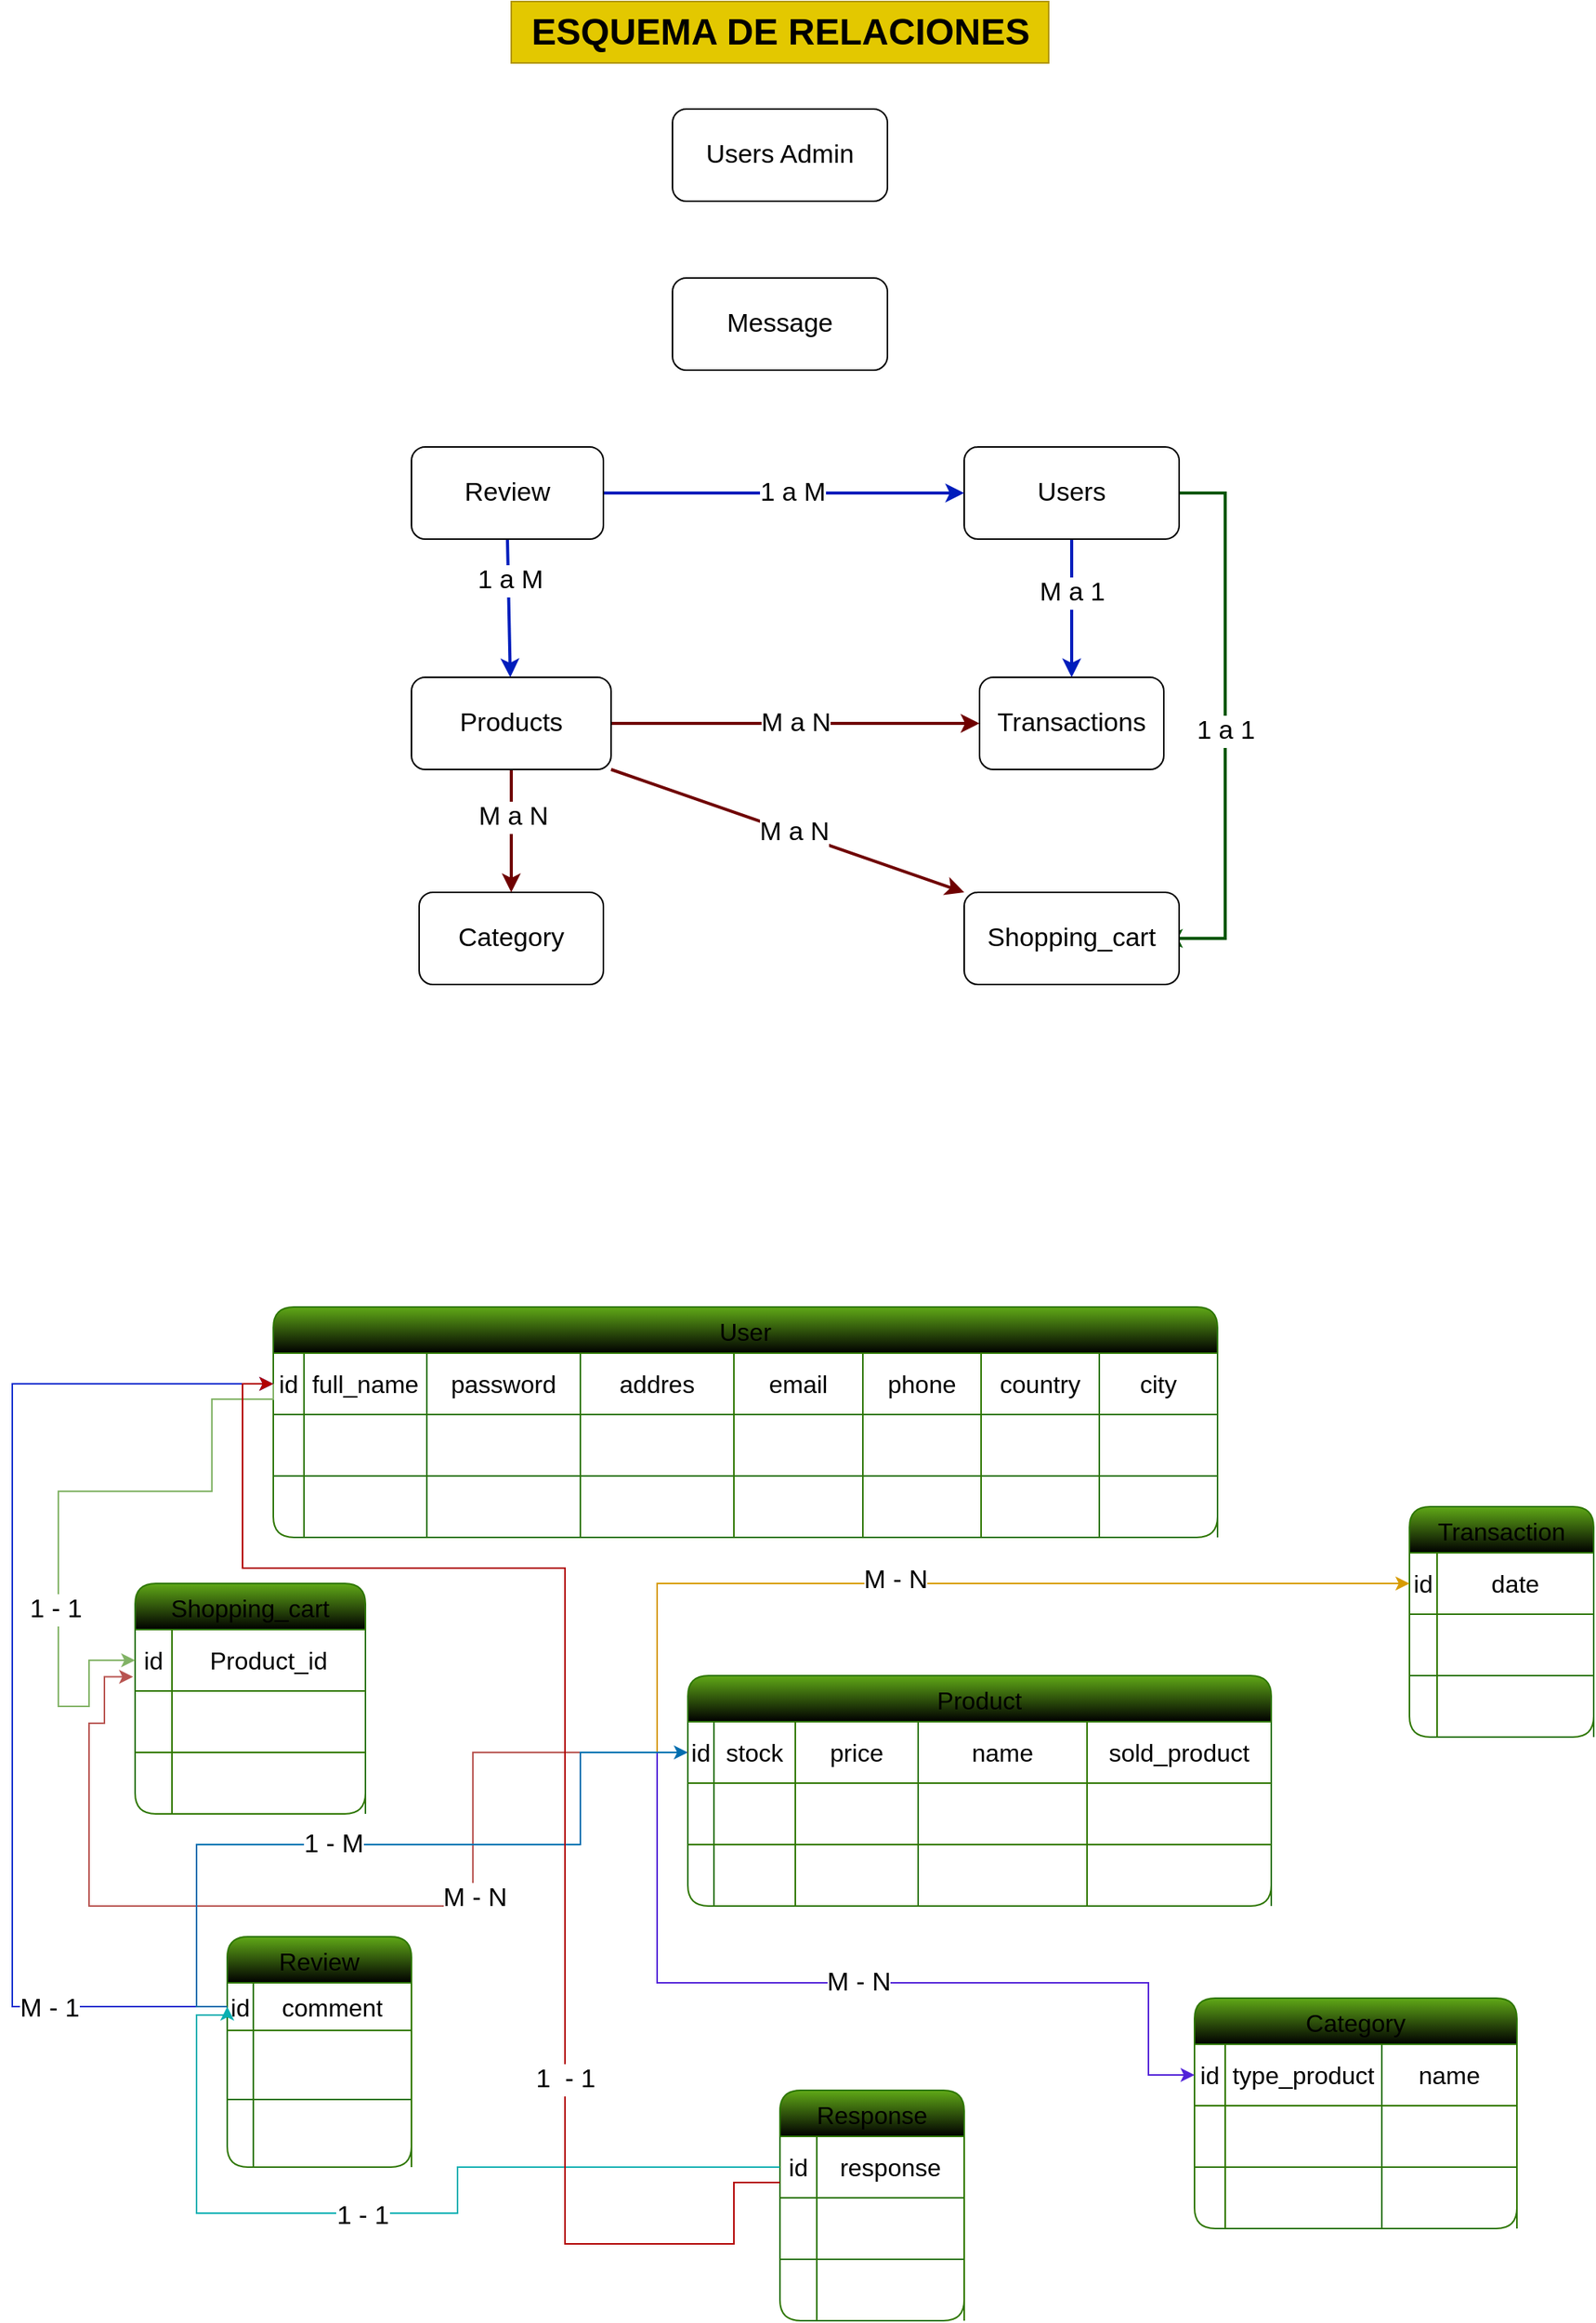 <mxfile version="21.1.2" type="device">
  <diagram name="Página-1" id="8CF0Q0QWtExZTX1O9rfW">
    <mxGraphModel dx="864" dy="1353" grid="1" gridSize="10" guides="1" tooltips="1" connect="1" arrows="1" fold="1" page="1" pageScale="1" pageWidth="1169" pageHeight="827" background="none" math="0" shadow="0">
      <root>
        <mxCell id="0" />
        <mxCell id="1" parent="0" />
        <mxCell id="qQ7JCVqUa35sdPKx2-S9-79" value="User" style="shape=table;startSize=30;container=1;collapsible=0;childLayout=tableLayout;strokeColor=#2D7600;fontSize=16;fillColor=#60a917;fontColor=#000000;gradientColor=default;rounded=1;" parent="1" vertex="1">
          <mxGeometry x="230" y="50" width="615" height="150" as="geometry" />
        </mxCell>
        <mxCell id="qQ7JCVqUa35sdPKx2-S9-80" value="" style="shape=tableRow;horizontal=0;startSize=0;swimlaneHead=0;swimlaneBody=0;strokeColor=inherit;top=0;left=0;bottom=0;right=0;collapsible=0;dropTarget=0;fillColor=none;points=[[0,0.5],[1,0.5]];portConstraint=eastwest;fontSize=16;" parent="qQ7JCVqUa35sdPKx2-S9-79" vertex="1">
          <mxGeometry y="30" width="615" height="40" as="geometry" />
        </mxCell>
        <mxCell id="707W7tSX6y3eDis5Wxwx-43" value="id" style="shape=partialRectangle;html=1;whiteSpace=wrap;connectable=0;strokeColor=inherit;overflow=hidden;fillColor=none;top=0;left=0;bottom=0;right=0;pointerEvents=1;fontSize=16;" parent="qQ7JCVqUa35sdPKx2-S9-80" vertex="1">
          <mxGeometry width="20" height="40" as="geometry">
            <mxRectangle width="20" height="40" as="alternateBounds" />
          </mxGeometry>
        </mxCell>
        <mxCell id="qQ7JCVqUa35sdPKx2-S9-81" value="full_name" style="shape=partialRectangle;html=1;whiteSpace=wrap;connectable=0;strokeColor=inherit;overflow=hidden;fillColor=none;top=0;left=0;bottom=0;right=0;pointerEvents=1;fontSize=16;" parent="qQ7JCVqUa35sdPKx2-S9-80" vertex="1">
          <mxGeometry x="20" width="80" height="40" as="geometry">
            <mxRectangle width="80" height="40" as="alternateBounds" />
          </mxGeometry>
        </mxCell>
        <mxCell id="qQ7JCVqUa35sdPKx2-S9-82" value="password" style="shape=partialRectangle;html=1;whiteSpace=wrap;connectable=0;strokeColor=inherit;overflow=hidden;fillColor=none;top=0;left=0;bottom=0;right=0;pointerEvents=1;fontSize=16;" parent="qQ7JCVqUa35sdPKx2-S9-80" vertex="1">
          <mxGeometry x="100" width="100" height="40" as="geometry">
            <mxRectangle width="100" height="40" as="alternateBounds" />
          </mxGeometry>
        </mxCell>
        <mxCell id="qQ7JCVqUa35sdPKx2-S9-83" value="addres" style="shape=partialRectangle;html=1;whiteSpace=wrap;connectable=0;strokeColor=inherit;overflow=hidden;fillColor=none;top=0;left=0;bottom=0;right=0;pointerEvents=1;fontSize=16;" parent="qQ7JCVqUa35sdPKx2-S9-80" vertex="1">
          <mxGeometry x="200" width="100" height="40" as="geometry">
            <mxRectangle width="100" height="40" as="alternateBounds" />
          </mxGeometry>
        </mxCell>
        <mxCell id="qQ7JCVqUa35sdPKx2-S9-92" value="email" style="shape=partialRectangle;html=1;whiteSpace=wrap;connectable=0;strokeColor=inherit;overflow=hidden;fillColor=none;top=0;left=0;bottom=0;right=0;pointerEvents=1;fontSize=16;" parent="qQ7JCVqUa35sdPKx2-S9-80" vertex="1">
          <mxGeometry x="300" width="84" height="40" as="geometry">
            <mxRectangle width="84" height="40" as="alternateBounds" />
          </mxGeometry>
        </mxCell>
        <mxCell id="qQ7JCVqUa35sdPKx2-S9-95" value="phone" style="shape=partialRectangle;html=1;whiteSpace=wrap;connectable=0;strokeColor=inherit;overflow=hidden;fillColor=none;top=0;left=0;bottom=0;right=0;pointerEvents=1;fontSize=16;" parent="qQ7JCVqUa35sdPKx2-S9-80" vertex="1">
          <mxGeometry x="384" width="77" height="40" as="geometry">
            <mxRectangle width="77" height="40" as="alternateBounds" />
          </mxGeometry>
        </mxCell>
        <mxCell id="JTOW6ajnWpaqHKfrbv2t-49" value="country" style="shape=partialRectangle;html=1;whiteSpace=wrap;connectable=0;strokeColor=inherit;overflow=hidden;fillColor=none;top=0;left=0;bottom=0;right=0;pointerEvents=1;fontSize=16;" parent="qQ7JCVqUa35sdPKx2-S9-80" vertex="1">
          <mxGeometry x="461" width="77" height="40" as="geometry">
            <mxRectangle width="77" height="40" as="alternateBounds" />
          </mxGeometry>
        </mxCell>
        <mxCell id="JTOW6ajnWpaqHKfrbv2t-55" value="city" style="shape=partialRectangle;html=1;whiteSpace=wrap;connectable=0;strokeColor=inherit;overflow=hidden;fillColor=none;top=0;left=0;bottom=0;right=0;pointerEvents=1;fontSize=16;" parent="qQ7JCVqUa35sdPKx2-S9-80" vertex="1">
          <mxGeometry x="538" width="77" height="40" as="geometry">
            <mxRectangle width="77" height="40" as="alternateBounds" />
          </mxGeometry>
        </mxCell>
        <mxCell id="qQ7JCVqUa35sdPKx2-S9-84" value="" style="shape=tableRow;horizontal=0;startSize=0;swimlaneHead=0;swimlaneBody=0;strokeColor=inherit;top=0;left=0;bottom=0;right=0;collapsible=0;dropTarget=0;fillColor=none;points=[[0,0.5],[1,0.5]];portConstraint=eastwest;fontSize=16;" parent="qQ7JCVqUa35sdPKx2-S9-79" vertex="1">
          <mxGeometry y="70" width="615" height="40" as="geometry" />
        </mxCell>
        <mxCell id="707W7tSX6y3eDis5Wxwx-44" style="shape=partialRectangle;html=1;whiteSpace=wrap;connectable=0;strokeColor=inherit;overflow=hidden;fillColor=none;top=0;left=0;bottom=0;right=0;pointerEvents=1;fontSize=16;" parent="qQ7JCVqUa35sdPKx2-S9-84" vertex="1">
          <mxGeometry width="20" height="40" as="geometry">
            <mxRectangle width="20" height="40" as="alternateBounds" />
          </mxGeometry>
        </mxCell>
        <mxCell id="qQ7JCVqUa35sdPKx2-S9-85" value="" style="shape=partialRectangle;html=1;whiteSpace=wrap;connectable=0;strokeColor=inherit;overflow=hidden;fillColor=none;top=0;left=0;bottom=0;right=0;pointerEvents=1;fontSize=16;" parent="qQ7JCVqUa35sdPKx2-S9-84" vertex="1">
          <mxGeometry x="20" width="80" height="40" as="geometry">
            <mxRectangle width="80" height="40" as="alternateBounds" />
          </mxGeometry>
        </mxCell>
        <mxCell id="qQ7JCVqUa35sdPKx2-S9-86" value="" style="shape=partialRectangle;html=1;whiteSpace=wrap;connectable=0;strokeColor=inherit;overflow=hidden;fillColor=none;top=0;left=0;bottom=0;right=0;pointerEvents=1;fontSize=16;" parent="qQ7JCVqUa35sdPKx2-S9-84" vertex="1">
          <mxGeometry x="100" width="100" height="40" as="geometry">
            <mxRectangle width="100" height="40" as="alternateBounds" />
          </mxGeometry>
        </mxCell>
        <mxCell id="qQ7JCVqUa35sdPKx2-S9-87" value="" style="shape=partialRectangle;html=1;whiteSpace=wrap;connectable=0;strokeColor=inherit;overflow=hidden;fillColor=none;top=0;left=0;bottom=0;right=0;pointerEvents=1;fontSize=16;" parent="qQ7JCVqUa35sdPKx2-S9-84" vertex="1">
          <mxGeometry x="200" width="100" height="40" as="geometry">
            <mxRectangle width="100" height="40" as="alternateBounds" />
          </mxGeometry>
        </mxCell>
        <mxCell id="qQ7JCVqUa35sdPKx2-S9-93" style="shape=partialRectangle;html=1;whiteSpace=wrap;connectable=0;strokeColor=inherit;overflow=hidden;fillColor=none;top=0;left=0;bottom=0;right=0;pointerEvents=1;fontSize=16;" parent="qQ7JCVqUa35sdPKx2-S9-84" vertex="1">
          <mxGeometry x="300" width="84" height="40" as="geometry">
            <mxRectangle width="84" height="40" as="alternateBounds" />
          </mxGeometry>
        </mxCell>
        <mxCell id="qQ7JCVqUa35sdPKx2-S9-96" style="shape=partialRectangle;html=1;whiteSpace=wrap;connectable=0;strokeColor=inherit;overflow=hidden;fillColor=none;top=0;left=0;bottom=0;right=0;pointerEvents=1;fontSize=16;" parent="qQ7JCVqUa35sdPKx2-S9-84" vertex="1">
          <mxGeometry x="384" width="77" height="40" as="geometry">
            <mxRectangle width="77" height="40" as="alternateBounds" />
          </mxGeometry>
        </mxCell>
        <mxCell id="JTOW6ajnWpaqHKfrbv2t-50" style="shape=partialRectangle;html=1;whiteSpace=wrap;connectable=0;strokeColor=inherit;overflow=hidden;fillColor=none;top=0;left=0;bottom=0;right=0;pointerEvents=1;fontSize=16;" parent="qQ7JCVqUa35sdPKx2-S9-84" vertex="1">
          <mxGeometry x="461" width="77" height="40" as="geometry">
            <mxRectangle width="77" height="40" as="alternateBounds" />
          </mxGeometry>
        </mxCell>
        <mxCell id="JTOW6ajnWpaqHKfrbv2t-56" style="shape=partialRectangle;html=1;whiteSpace=wrap;connectable=0;strokeColor=inherit;overflow=hidden;fillColor=none;top=0;left=0;bottom=0;right=0;pointerEvents=1;fontSize=16;" parent="qQ7JCVqUa35sdPKx2-S9-84" vertex="1">
          <mxGeometry x="538" width="77" height="40" as="geometry">
            <mxRectangle width="77" height="40" as="alternateBounds" />
          </mxGeometry>
        </mxCell>
        <mxCell id="qQ7JCVqUa35sdPKx2-S9-88" value="" style="shape=tableRow;horizontal=0;startSize=0;swimlaneHead=0;swimlaneBody=0;strokeColor=inherit;top=0;left=0;bottom=0;right=0;collapsible=0;dropTarget=0;fillColor=none;points=[[0,0.5],[1,0.5]];portConstraint=eastwest;fontSize=16;" parent="qQ7JCVqUa35sdPKx2-S9-79" vertex="1">
          <mxGeometry y="110" width="615" height="40" as="geometry" />
        </mxCell>
        <mxCell id="707W7tSX6y3eDis5Wxwx-45" style="shape=partialRectangle;html=1;whiteSpace=wrap;connectable=0;strokeColor=inherit;overflow=hidden;fillColor=none;top=0;left=0;bottom=0;right=0;pointerEvents=1;fontSize=16;" parent="qQ7JCVqUa35sdPKx2-S9-88" vertex="1">
          <mxGeometry width="20" height="40" as="geometry">
            <mxRectangle width="20" height="40" as="alternateBounds" />
          </mxGeometry>
        </mxCell>
        <mxCell id="qQ7JCVqUa35sdPKx2-S9-89" value="" style="shape=partialRectangle;html=1;whiteSpace=wrap;connectable=0;strokeColor=inherit;overflow=hidden;fillColor=none;top=0;left=0;bottom=0;right=0;pointerEvents=1;fontSize=16;" parent="qQ7JCVqUa35sdPKx2-S9-88" vertex="1">
          <mxGeometry x="20" width="80" height="40" as="geometry">
            <mxRectangle width="80" height="40" as="alternateBounds" />
          </mxGeometry>
        </mxCell>
        <mxCell id="qQ7JCVqUa35sdPKx2-S9-90" value="" style="shape=partialRectangle;html=1;whiteSpace=wrap;connectable=0;strokeColor=inherit;overflow=hidden;fillColor=none;top=0;left=0;bottom=0;right=0;pointerEvents=1;fontSize=16;" parent="qQ7JCVqUa35sdPKx2-S9-88" vertex="1">
          <mxGeometry x="100" width="100" height="40" as="geometry">
            <mxRectangle width="100" height="40" as="alternateBounds" />
          </mxGeometry>
        </mxCell>
        <mxCell id="qQ7JCVqUa35sdPKx2-S9-91" value="" style="shape=partialRectangle;html=1;whiteSpace=wrap;connectable=0;strokeColor=inherit;overflow=hidden;fillColor=none;top=0;left=0;bottom=0;right=0;pointerEvents=1;fontSize=16;" parent="qQ7JCVqUa35sdPKx2-S9-88" vertex="1">
          <mxGeometry x="200" width="100" height="40" as="geometry">
            <mxRectangle width="100" height="40" as="alternateBounds" />
          </mxGeometry>
        </mxCell>
        <mxCell id="qQ7JCVqUa35sdPKx2-S9-94" style="shape=partialRectangle;html=1;whiteSpace=wrap;connectable=0;strokeColor=inherit;overflow=hidden;fillColor=none;top=0;left=0;bottom=0;right=0;pointerEvents=1;fontSize=16;" parent="qQ7JCVqUa35sdPKx2-S9-88" vertex="1">
          <mxGeometry x="300" width="84" height="40" as="geometry">
            <mxRectangle width="84" height="40" as="alternateBounds" />
          </mxGeometry>
        </mxCell>
        <mxCell id="qQ7JCVqUa35sdPKx2-S9-97" style="shape=partialRectangle;html=1;whiteSpace=wrap;connectable=0;strokeColor=inherit;overflow=hidden;fillColor=none;top=0;left=0;bottom=0;right=0;pointerEvents=1;fontSize=16;" parent="qQ7JCVqUa35sdPKx2-S9-88" vertex="1">
          <mxGeometry x="384" width="77" height="40" as="geometry">
            <mxRectangle width="77" height="40" as="alternateBounds" />
          </mxGeometry>
        </mxCell>
        <mxCell id="JTOW6ajnWpaqHKfrbv2t-51" style="shape=partialRectangle;html=1;whiteSpace=wrap;connectable=0;strokeColor=inherit;overflow=hidden;fillColor=none;top=0;left=0;bottom=0;right=0;pointerEvents=1;fontSize=16;" parent="qQ7JCVqUa35sdPKx2-S9-88" vertex="1">
          <mxGeometry x="461" width="77" height="40" as="geometry">
            <mxRectangle width="77" height="40" as="alternateBounds" />
          </mxGeometry>
        </mxCell>
        <mxCell id="JTOW6ajnWpaqHKfrbv2t-57" style="shape=partialRectangle;html=1;whiteSpace=wrap;connectable=0;strokeColor=inherit;overflow=hidden;fillColor=none;top=0;left=0;bottom=0;right=0;pointerEvents=1;fontSize=16;" parent="qQ7JCVqUa35sdPKx2-S9-88" vertex="1">
          <mxGeometry x="538" width="77" height="40" as="geometry">
            <mxRectangle width="77" height="40" as="alternateBounds" />
          </mxGeometry>
        </mxCell>
        <mxCell id="qQ7JCVqUa35sdPKx2-S9-114" value="" style="whiteSpace=wrap;html=1;" parent="qQ7JCVqUa35sdPKx2-S9-88" vertex="1">
          <mxGeometry x="615" height="40" as="geometry">
            <mxRectangle width="NaN" height="40" as="alternateBounds" />
          </mxGeometry>
        </mxCell>
        <mxCell id="PAi8oHcWn7Akl2B9511x-67" value="Product" style="shape=table;startSize=30;container=1;collapsible=0;childLayout=tableLayout;strokeColor=#2D7600;fontSize=16;fillColor=#60a917;fontColor=#000000;rounded=1;gradientColor=default;" parent="1" vertex="1">
          <mxGeometry x="500" y="290" width="380" height="150" as="geometry" />
        </mxCell>
        <mxCell id="PAi8oHcWn7Akl2B9511x-68" value="" style="shape=tableRow;horizontal=0;startSize=0;swimlaneHead=0;swimlaneBody=0;strokeColor=inherit;top=0;left=0;bottom=0;right=0;collapsible=0;dropTarget=0;fillColor=none;points=[[0,0.5],[1,0.5]];portConstraint=eastwest;fontSize=16;" parent="PAi8oHcWn7Akl2B9511x-67" vertex="1">
          <mxGeometry y="30" width="380" height="40" as="geometry" />
        </mxCell>
        <mxCell id="707W7tSX6y3eDis5Wxwx-46" value="id" style="shape=partialRectangle;html=1;whiteSpace=wrap;connectable=0;strokeColor=inherit;overflow=hidden;fillColor=none;top=0;left=0;bottom=0;right=0;pointerEvents=1;fontSize=16;" parent="PAi8oHcWn7Akl2B9511x-68" vertex="1">
          <mxGeometry width="17" height="40" as="geometry">
            <mxRectangle width="17" height="40" as="alternateBounds" />
          </mxGeometry>
        </mxCell>
        <mxCell id="PAi8oHcWn7Akl2B9511x-69" value="stock" style="shape=partialRectangle;html=1;whiteSpace=wrap;connectable=0;strokeColor=inherit;overflow=hidden;fillColor=none;top=0;left=0;bottom=0;right=0;pointerEvents=1;fontSize=16;" parent="PAi8oHcWn7Akl2B9511x-68" vertex="1">
          <mxGeometry x="17" width="53" height="40" as="geometry">
            <mxRectangle width="53" height="40" as="alternateBounds" />
          </mxGeometry>
        </mxCell>
        <mxCell id="PAi8oHcWn7Akl2B9511x-70" value="price" style="shape=partialRectangle;html=1;whiteSpace=wrap;connectable=0;strokeColor=inherit;overflow=hidden;fillColor=none;top=0;left=0;bottom=0;right=0;pointerEvents=1;fontSize=16;" parent="PAi8oHcWn7Akl2B9511x-68" vertex="1">
          <mxGeometry x="70" width="80" height="40" as="geometry">
            <mxRectangle width="80" height="40" as="alternateBounds" />
          </mxGeometry>
        </mxCell>
        <mxCell id="TH6USXf8SKWJXuh6fSLS-1" value="name" style="shape=partialRectangle;html=1;whiteSpace=wrap;connectable=0;strokeColor=inherit;overflow=hidden;fillColor=none;top=0;left=0;bottom=0;right=0;pointerEvents=1;fontSize=16;" parent="PAi8oHcWn7Akl2B9511x-68" vertex="1">
          <mxGeometry x="150" width="110" height="40" as="geometry">
            <mxRectangle width="110" height="40" as="alternateBounds" />
          </mxGeometry>
        </mxCell>
        <mxCell id="xy2coRwceMidqn5IuNq7-7" value="sold_product" style="shape=partialRectangle;html=1;whiteSpace=wrap;connectable=0;strokeColor=inherit;overflow=hidden;fillColor=none;top=0;left=0;bottom=0;right=0;pointerEvents=1;fontSize=16;" parent="PAi8oHcWn7Akl2B9511x-68" vertex="1">
          <mxGeometry x="260" width="120" height="40" as="geometry">
            <mxRectangle width="120" height="40" as="alternateBounds" />
          </mxGeometry>
        </mxCell>
        <mxCell id="PAi8oHcWn7Akl2B9511x-74" value="" style="shape=tableRow;horizontal=0;startSize=0;swimlaneHead=0;swimlaneBody=0;strokeColor=inherit;top=0;left=0;bottom=0;right=0;collapsible=0;dropTarget=0;fillColor=none;points=[[0,0.5],[1,0.5]];portConstraint=eastwest;fontSize=16;" parent="PAi8oHcWn7Akl2B9511x-67" vertex="1">
          <mxGeometry y="70" width="380" height="40" as="geometry" />
        </mxCell>
        <mxCell id="707W7tSX6y3eDis5Wxwx-47" style="shape=partialRectangle;html=1;whiteSpace=wrap;connectable=0;strokeColor=inherit;overflow=hidden;fillColor=none;top=0;left=0;bottom=0;right=0;pointerEvents=1;fontSize=16;" parent="PAi8oHcWn7Akl2B9511x-74" vertex="1">
          <mxGeometry width="17" height="40" as="geometry">
            <mxRectangle width="17" height="40" as="alternateBounds" />
          </mxGeometry>
        </mxCell>
        <mxCell id="PAi8oHcWn7Akl2B9511x-75" value="" style="shape=partialRectangle;html=1;whiteSpace=wrap;connectable=0;strokeColor=inherit;overflow=hidden;fillColor=none;top=0;left=0;bottom=0;right=0;pointerEvents=1;fontSize=16;" parent="PAi8oHcWn7Akl2B9511x-74" vertex="1">
          <mxGeometry x="17" width="53" height="40" as="geometry">
            <mxRectangle width="53" height="40" as="alternateBounds" />
          </mxGeometry>
        </mxCell>
        <mxCell id="PAi8oHcWn7Akl2B9511x-76" value="" style="shape=partialRectangle;html=1;whiteSpace=wrap;connectable=0;strokeColor=inherit;overflow=hidden;fillColor=none;top=0;left=0;bottom=0;right=0;pointerEvents=1;fontSize=16;" parent="PAi8oHcWn7Akl2B9511x-74" vertex="1">
          <mxGeometry x="70" width="80" height="40" as="geometry">
            <mxRectangle width="80" height="40" as="alternateBounds" />
          </mxGeometry>
        </mxCell>
        <mxCell id="TH6USXf8SKWJXuh6fSLS-2" style="shape=partialRectangle;html=1;whiteSpace=wrap;connectable=0;strokeColor=inherit;overflow=hidden;fillColor=none;top=0;left=0;bottom=0;right=0;pointerEvents=1;fontSize=16;" parent="PAi8oHcWn7Akl2B9511x-74" vertex="1">
          <mxGeometry x="150" width="110" height="40" as="geometry">
            <mxRectangle width="110" height="40" as="alternateBounds" />
          </mxGeometry>
        </mxCell>
        <mxCell id="xy2coRwceMidqn5IuNq7-8" style="shape=partialRectangle;html=1;whiteSpace=wrap;connectable=0;strokeColor=inherit;overflow=hidden;fillColor=none;top=0;left=0;bottom=0;right=0;pointerEvents=1;fontSize=16;" parent="PAi8oHcWn7Akl2B9511x-74" vertex="1">
          <mxGeometry x="260" width="120" height="40" as="geometry">
            <mxRectangle width="120" height="40" as="alternateBounds" />
          </mxGeometry>
        </mxCell>
        <mxCell id="PAi8oHcWn7Akl2B9511x-80" value="" style="shape=tableRow;horizontal=0;startSize=0;swimlaneHead=0;swimlaneBody=0;strokeColor=inherit;top=0;left=0;bottom=0;right=0;collapsible=0;dropTarget=0;fillColor=none;points=[[0,0.5],[1,0.5]];portConstraint=eastwest;fontSize=16;" parent="PAi8oHcWn7Akl2B9511x-67" vertex="1">
          <mxGeometry y="110" width="380" height="40" as="geometry" />
        </mxCell>
        <mxCell id="707W7tSX6y3eDis5Wxwx-48" style="shape=partialRectangle;html=1;whiteSpace=wrap;connectable=0;strokeColor=inherit;overflow=hidden;fillColor=none;top=0;left=0;bottom=0;right=0;pointerEvents=1;fontSize=16;" parent="PAi8oHcWn7Akl2B9511x-80" vertex="1">
          <mxGeometry width="17" height="40" as="geometry">
            <mxRectangle width="17" height="40" as="alternateBounds" />
          </mxGeometry>
        </mxCell>
        <mxCell id="PAi8oHcWn7Akl2B9511x-81" value="" style="shape=partialRectangle;html=1;whiteSpace=wrap;connectable=0;strokeColor=inherit;overflow=hidden;fillColor=none;top=0;left=0;bottom=0;right=0;pointerEvents=1;fontSize=16;" parent="PAi8oHcWn7Akl2B9511x-80" vertex="1">
          <mxGeometry x="17" width="53" height="40" as="geometry">
            <mxRectangle width="53" height="40" as="alternateBounds" />
          </mxGeometry>
        </mxCell>
        <mxCell id="PAi8oHcWn7Akl2B9511x-82" value="" style="shape=partialRectangle;html=1;whiteSpace=wrap;connectable=0;strokeColor=inherit;overflow=hidden;fillColor=none;top=0;left=0;bottom=0;right=0;pointerEvents=1;fontSize=16;" parent="PAi8oHcWn7Akl2B9511x-80" vertex="1">
          <mxGeometry x="70" width="80" height="40" as="geometry">
            <mxRectangle width="80" height="40" as="alternateBounds" />
          </mxGeometry>
        </mxCell>
        <mxCell id="TH6USXf8SKWJXuh6fSLS-3" style="shape=partialRectangle;html=1;whiteSpace=wrap;connectable=0;strokeColor=inherit;overflow=hidden;fillColor=none;top=0;left=0;bottom=0;right=0;pointerEvents=1;fontSize=16;" parent="PAi8oHcWn7Akl2B9511x-80" vertex="1">
          <mxGeometry x="150" width="110" height="40" as="geometry">
            <mxRectangle width="110" height="40" as="alternateBounds" />
          </mxGeometry>
        </mxCell>
        <mxCell id="xy2coRwceMidqn5IuNq7-9" style="shape=partialRectangle;html=1;whiteSpace=wrap;connectable=0;strokeColor=inherit;overflow=hidden;fillColor=none;top=0;left=0;bottom=0;right=0;pointerEvents=1;fontSize=16;" parent="PAi8oHcWn7Akl2B9511x-80" vertex="1">
          <mxGeometry x="260" width="120" height="40" as="geometry">
            <mxRectangle width="120" height="40" as="alternateBounds" />
          </mxGeometry>
        </mxCell>
        <mxCell id="PAi8oHcWn7Akl2B9511x-86" value="" style="whiteSpace=wrap;html=1;" parent="PAi8oHcWn7Akl2B9511x-80" vertex="1">
          <mxGeometry x="380" height="40" as="geometry">
            <mxRectangle width="NaN" height="40" as="alternateBounds" />
          </mxGeometry>
        </mxCell>
        <mxCell id="PAi8oHcWn7Akl2B9511x-87" value="Category" style="shape=table;startSize=30;container=1;collapsible=0;childLayout=tableLayout;strokeColor=#2D7600;fontSize=16;fillColor=#60a917;fontColor=#000000;rounded=1;gradientColor=default;" parent="1" vertex="1">
          <mxGeometry x="830" y="500" width="210" height="150" as="geometry" />
        </mxCell>
        <mxCell id="PAi8oHcWn7Akl2B9511x-88" value="" style="shape=tableRow;horizontal=0;startSize=0;swimlaneHead=0;swimlaneBody=0;strokeColor=inherit;top=0;left=0;bottom=0;right=0;collapsible=0;dropTarget=0;fillColor=none;points=[[0,0.5],[1,0.5]];portConstraint=eastwest;fontSize=16;" parent="PAi8oHcWn7Akl2B9511x-87" vertex="1">
          <mxGeometry y="30" width="210" height="40" as="geometry" />
        </mxCell>
        <mxCell id="707W7tSX6y3eDis5Wxwx-49" value="id" style="shape=partialRectangle;html=1;whiteSpace=wrap;connectable=0;strokeColor=inherit;overflow=hidden;fillColor=none;top=0;left=0;bottom=0;right=0;pointerEvents=1;fontSize=16;" parent="PAi8oHcWn7Akl2B9511x-88" vertex="1">
          <mxGeometry width="20" height="40" as="geometry">
            <mxRectangle width="20" height="40" as="alternateBounds" />
          </mxGeometry>
        </mxCell>
        <mxCell id="PAi8oHcWn7Akl2B9511x-89" value="type_product" style="shape=partialRectangle;html=1;whiteSpace=wrap;connectable=0;strokeColor=inherit;overflow=hidden;fillColor=none;top=0;left=0;bottom=0;right=0;pointerEvents=1;fontSize=16;" parent="PAi8oHcWn7Akl2B9511x-88" vertex="1">
          <mxGeometry x="20" width="102" height="40" as="geometry">
            <mxRectangle width="102" height="40" as="alternateBounds" />
          </mxGeometry>
        </mxCell>
        <mxCell id="PAi8oHcWn7Akl2B9511x-90" value="name" style="shape=partialRectangle;html=1;whiteSpace=wrap;connectable=0;strokeColor=inherit;overflow=hidden;fillColor=none;top=0;left=0;bottom=0;right=0;pointerEvents=1;fontSize=16;" parent="PAi8oHcWn7Akl2B9511x-88" vertex="1">
          <mxGeometry x="122" width="88" height="40" as="geometry">
            <mxRectangle width="88" height="40" as="alternateBounds" />
          </mxGeometry>
        </mxCell>
        <mxCell id="PAi8oHcWn7Akl2B9511x-91" value="" style="shape=tableRow;horizontal=0;startSize=0;swimlaneHead=0;swimlaneBody=0;strokeColor=inherit;top=0;left=0;bottom=0;right=0;collapsible=0;dropTarget=0;fillColor=none;points=[[0,0.5],[1,0.5]];portConstraint=eastwest;fontSize=16;" parent="PAi8oHcWn7Akl2B9511x-87" vertex="1">
          <mxGeometry y="70" width="210" height="40" as="geometry" />
        </mxCell>
        <mxCell id="707W7tSX6y3eDis5Wxwx-50" style="shape=partialRectangle;html=1;whiteSpace=wrap;connectable=0;strokeColor=inherit;overflow=hidden;fillColor=none;top=0;left=0;bottom=0;right=0;pointerEvents=1;fontSize=16;" parent="PAi8oHcWn7Akl2B9511x-91" vertex="1">
          <mxGeometry width="20" height="40" as="geometry">
            <mxRectangle width="20" height="40" as="alternateBounds" />
          </mxGeometry>
        </mxCell>
        <mxCell id="PAi8oHcWn7Akl2B9511x-92" value="" style="shape=partialRectangle;html=1;whiteSpace=wrap;connectable=0;strokeColor=inherit;overflow=hidden;fillColor=none;top=0;left=0;bottom=0;right=0;pointerEvents=1;fontSize=16;" parent="PAi8oHcWn7Akl2B9511x-91" vertex="1">
          <mxGeometry x="20" width="102" height="40" as="geometry">
            <mxRectangle width="102" height="40" as="alternateBounds" />
          </mxGeometry>
        </mxCell>
        <mxCell id="PAi8oHcWn7Akl2B9511x-93" value="" style="shape=partialRectangle;html=1;whiteSpace=wrap;connectable=0;strokeColor=inherit;overflow=hidden;fillColor=none;top=0;left=0;bottom=0;right=0;pointerEvents=1;fontSize=16;" parent="PAi8oHcWn7Akl2B9511x-91" vertex="1">
          <mxGeometry x="122" width="88" height="40" as="geometry">
            <mxRectangle width="88" height="40" as="alternateBounds" />
          </mxGeometry>
        </mxCell>
        <mxCell id="PAi8oHcWn7Akl2B9511x-94" value="" style="shape=tableRow;horizontal=0;startSize=0;swimlaneHead=0;swimlaneBody=0;strokeColor=inherit;top=0;left=0;bottom=0;right=0;collapsible=0;dropTarget=0;fillColor=none;points=[[0,0.5],[1,0.5]];portConstraint=eastwest;fontSize=16;" parent="PAi8oHcWn7Akl2B9511x-87" vertex="1">
          <mxGeometry y="110" width="210" height="40" as="geometry" />
        </mxCell>
        <mxCell id="707W7tSX6y3eDis5Wxwx-51" style="shape=partialRectangle;html=1;whiteSpace=wrap;connectable=0;strokeColor=inherit;overflow=hidden;fillColor=none;top=0;left=0;bottom=0;right=0;pointerEvents=1;fontSize=16;" parent="PAi8oHcWn7Akl2B9511x-94" vertex="1">
          <mxGeometry width="20" height="40" as="geometry">
            <mxRectangle width="20" height="40" as="alternateBounds" />
          </mxGeometry>
        </mxCell>
        <mxCell id="PAi8oHcWn7Akl2B9511x-95" value="" style="shape=partialRectangle;html=1;whiteSpace=wrap;connectable=0;strokeColor=inherit;overflow=hidden;fillColor=none;top=0;left=0;bottom=0;right=0;pointerEvents=1;fontSize=16;" parent="PAi8oHcWn7Akl2B9511x-94" vertex="1">
          <mxGeometry x="20" width="102" height="40" as="geometry">
            <mxRectangle width="102" height="40" as="alternateBounds" />
          </mxGeometry>
        </mxCell>
        <mxCell id="PAi8oHcWn7Akl2B9511x-96" value="" style="shape=partialRectangle;html=1;whiteSpace=wrap;connectable=0;strokeColor=inherit;overflow=hidden;fillColor=none;top=0;left=0;bottom=0;right=0;pointerEvents=1;fontSize=16;" parent="PAi8oHcWn7Akl2B9511x-94" vertex="1">
          <mxGeometry x="122" width="88" height="40" as="geometry">
            <mxRectangle width="88" height="40" as="alternateBounds" />
          </mxGeometry>
        </mxCell>
        <mxCell id="PAi8oHcWn7Akl2B9511x-97" value="" style="whiteSpace=wrap;html=1;" parent="PAi8oHcWn7Akl2B9511x-94" vertex="1">
          <mxGeometry x="210" height="40" as="geometry">
            <mxRectangle width="NaN" height="40" as="alternateBounds" />
          </mxGeometry>
        </mxCell>
        <mxCell id="PAi8oHcWn7Akl2B9511x-98" value="Shopping_cart" style="shape=table;startSize=30;container=1;collapsible=0;childLayout=tableLayout;strokeColor=#2D7600;fontSize=16;fillColor=#60a917;fontColor=#000000;rounded=1;gradientColor=default;" parent="1" vertex="1">
          <mxGeometry x="140" y="230" width="150" height="150" as="geometry" />
        </mxCell>
        <mxCell id="PAi8oHcWn7Akl2B9511x-99" value="" style="shape=tableRow;horizontal=0;startSize=0;swimlaneHead=0;swimlaneBody=0;strokeColor=inherit;top=0;left=0;bottom=0;right=0;collapsible=0;dropTarget=0;fillColor=none;points=[[0,0.5],[1,0.5]];portConstraint=eastwest;fontSize=16;" parent="PAi8oHcWn7Akl2B9511x-98" vertex="1">
          <mxGeometry y="30" width="150" height="40" as="geometry" />
        </mxCell>
        <mxCell id="707W7tSX6y3eDis5Wxwx-52" value="id" style="shape=partialRectangle;html=1;whiteSpace=wrap;connectable=0;strokeColor=inherit;overflow=hidden;fillColor=none;top=0;left=0;bottom=0;right=0;pointerEvents=1;fontSize=16;" parent="PAi8oHcWn7Akl2B9511x-99" vertex="1">
          <mxGeometry width="24" height="40" as="geometry">
            <mxRectangle width="24" height="40" as="alternateBounds" />
          </mxGeometry>
        </mxCell>
        <mxCell id="PAi8oHcWn7Akl2B9511x-100" value="Product_id" style="shape=partialRectangle;html=1;whiteSpace=wrap;connectable=0;strokeColor=inherit;overflow=hidden;fillColor=none;top=0;left=0;bottom=0;right=0;pointerEvents=1;fontSize=16;" parent="PAi8oHcWn7Akl2B9511x-99" vertex="1">
          <mxGeometry x="24" width="126" height="40" as="geometry">
            <mxRectangle width="126" height="40" as="alternateBounds" />
          </mxGeometry>
        </mxCell>
        <mxCell id="PAi8oHcWn7Akl2B9511x-102" value="" style="shape=tableRow;horizontal=0;startSize=0;swimlaneHead=0;swimlaneBody=0;strokeColor=inherit;top=0;left=0;bottom=0;right=0;collapsible=0;dropTarget=0;fillColor=none;points=[[0,0.5],[1,0.5]];portConstraint=eastwest;fontSize=16;" parent="PAi8oHcWn7Akl2B9511x-98" vertex="1">
          <mxGeometry y="70" width="150" height="40" as="geometry" />
        </mxCell>
        <mxCell id="707W7tSX6y3eDis5Wxwx-53" style="shape=partialRectangle;html=1;whiteSpace=wrap;connectable=0;strokeColor=inherit;overflow=hidden;fillColor=none;top=0;left=0;bottom=0;right=0;pointerEvents=1;fontSize=16;" parent="PAi8oHcWn7Akl2B9511x-102" vertex="1">
          <mxGeometry width="24" height="40" as="geometry">
            <mxRectangle width="24" height="40" as="alternateBounds" />
          </mxGeometry>
        </mxCell>
        <mxCell id="PAi8oHcWn7Akl2B9511x-103" value="" style="shape=partialRectangle;html=1;whiteSpace=wrap;connectable=0;strokeColor=inherit;overflow=hidden;fillColor=none;top=0;left=0;bottom=0;right=0;pointerEvents=1;fontSize=16;" parent="PAi8oHcWn7Akl2B9511x-102" vertex="1">
          <mxGeometry x="24" width="126" height="40" as="geometry">
            <mxRectangle width="126" height="40" as="alternateBounds" />
          </mxGeometry>
        </mxCell>
        <mxCell id="PAi8oHcWn7Akl2B9511x-105" value="" style="shape=tableRow;horizontal=0;startSize=0;swimlaneHead=0;swimlaneBody=0;strokeColor=inherit;top=0;left=0;bottom=0;right=0;collapsible=0;dropTarget=0;fillColor=none;points=[[0,0.5],[1,0.5]];portConstraint=eastwest;fontSize=16;" parent="PAi8oHcWn7Akl2B9511x-98" vertex="1">
          <mxGeometry y="110" width="150" height="40" as="geometry" />
        </mxCell>
        <mxCell id="707W7tSX6y3eDis5Wxwx-54" style="shape=partialRectangle;html=1;whiteSpace=wrap;connectable=0;strokeColor=inherit;overflow=hidden;fillColor=none;top=0;left=0;bottom=0;right=0;pointerEvents=1;fontSize=16;" parent="PAi8oHcWn7Akl2B9511x-105" vertex="1">
          <mxGeometry width="24" height="40" as="geometry">
            <mxRectangle width="24" height="40" as="alternateBounds" />
          </mxGeometry>
        </mxCell>
        <mxCell id="PAi8oHcWn7Akl2B9511x-106" value="" style="shape=partialRectangle;html=1;whiteSpace=wrap;connectable=0;strokeColor=inherit;overflow=hidden;fillColor=none;top=0;left=0;bottom=0;right=0;pointerEvents=1;fontSize=16;" parent="PAi8oHcWn7Akl2B9511x-105" vertex="1">
          <mxGeometry x="24" width="126" height="40" as="geometry">
            <mxRectangle width="126" height="40" as="alternateBounds" />
          </mxGeometry>
        </mxCell>
        <mxCell id="PAi8oHcWn7Akl2B9511x-108" value="" style="whiteSpace=wrap;html=1;" parent="PAi8oHcWn7Akl2B9511x-105" vertex="1">
          <mxGeometry x="150" height="40" as="geometry">
            <mxRectangle width="NaN" height="40" as="alternateBounds" />
          </mxGeometry>
        </mxCell>
        <mxCell id="E7H6Xlp2fev-B4NN_4Y5-2" style="edgeStyle=none;rounded=0;orthogonalLoop=1;jettySize=auto;html=1;exitX=0.5;exitY=1;exitDx=0;exitDy=0;fillColor=#0050ef;strokeColor=#001DBC;strokeWidth=2;" parent="1" source="E7H6Xlp2fev-B4NN_4Y5-6" target="E7H6Xlp2fev-B4NN_4Y5-20" edge="1">
          <mxGeometry relative="1" as="geometry" />
        </mxCell>
        <mxCell id="E7H6Xlp2fev-B4NN_4Y5-3" value="&lt;font style=&quot;font-size: 17px;&quot;&gt;M a 1&lt;/font&gt;" style="edgeLabel;html=1;align=center;verticalAlign=middle;resizable=0;points=[];" parent="E7H6Xlp2fev-B4NN_4Y5-2" vertex="1" connectable="0">
          <mxGeometry x="-0.486" y="2" relative="1" as="geometry">
            <mxPoint x="-2" y="12" as="offset" />
          </mxGeometry>
        </mxCell>
        <mxCell id="E7H6Xlp2fev-B4NN_4Y5-4" style="edgeStyle=none;rounded=0;orthogonalLoop=1;jettySize=auto;html=1;exitX=1;exitY=0.5;exitDx=0;exitDy=0;fillColor=#008a00;strokeColor=#005700;strokeWidth=2;entryX=1;entryY=0.5;entryDx=0;entryDy=0;entryPerimeter=0;" parent="1" source="E7H6Xlp2fev-B4NN_4Y5-6" edge="1">
          <mxGeometry relative="1" as="geometry">
            <mxPoint x="810" y="-190" as="targetPoint" />
            <Array as="points">
              <mxPoint x="850" y="-480" />
              <mxPoint x="850" y="-320" />
              <mxPoint x="850" y="-190" />
            </Array>
            <mxPoint x="810" y="-450" as="sourcePoint" />
          </mxGeometry>
        </mxCell>
        <mxCell id="E7H6Xlp2fev-B4NN_4Y5-5" value="&lt;font style=&quot;font-size: 17px;&quot;&gt;1 a 1&lt;/font&gt;" style="edgeLabel;html=1;align=center;verticalAlign=middle;resizable=0;points=[];" parent="E7H6Xlp2fev-B4NN_4Y5-4" vertex="1" connectable="0">
          <mxGeometry x="0.447" y="-4" relative="1" as="geometry">
            <mxPoint x="4" y="-76" as="offset" />
          </mxGeometry>
        </mxCell>
        <mxCell id="E7H6Xlp2fev-B4NN_4Y5-6" value="&lt;font style=&quot;font-size: 17px;&quot;&gt;Users&lt;/font&gt;" style="rounded=1;whiteSpace=wrap;html=1;" parent="1" vertex="1">
          <mxGeometry x="680" y="-510" width="140" height="60" as="geometry" />
        </mxCell>
        <mxCell id="E7H6Xlp2fev-B4NN_4Y5-7" style="edgeStyle=none;rounded=0;orthogonalLoop=1;jettySize=auto;html=1;exitX=0.5;exitY=1;exitDx=0;exitDy=0;fillColor=#0050ef;strokeColor=#001DBC;strokeWidth=2;" parent="1" source="E7H6Xlp2fev-B4NN_4Y5-11" target="E7H6Xlp2fev-B4NN_4Y5-19" edge="1">
          <mxGeometry relative="1" as="geometry" />
        </mxCell>
        <mxCell id="E7H6Xlp2fev-B4NN_4Y5-8" value="&lt;font style=&quot;font-size: 17px;&quot;&gt;1 a M&lt;/font&gt;" style="edgeLabel;html=1;align=center;verticalAlign=middle;resizable=0;points=[];" parent="E7H6Xlp2fev-B4NN_4Y5-7" vertex="1" connectable="0">
          <mxGeometry x="-0.401" y="1" relative="1" as="geometry">
            <mxPoint as="offset" />
          </mxGeometry>
        </mxCell>
        <mxCell id="E7H6Xlp2fev-B4NN_4Y5-9" style="edgeStyle=none;rounded=0;orthogonalLoop=1;jettySize=auto;html=1;strokeWidth=2;fillColor=#0050ef;strokeColor=#001DBC;" parent="1" source="E7H6Xlp2fev-B4NN_4Y5-11" target="E7H6Xlp2fev-B4NN_4Y5-6" edge="1">
          <mxGeometry relative="1" as="geometry" />
        </mxCell>
        <mxCell id="E7H6Xlp2fev-B4NN_4Y5-10" value="&lt;font style=&quot;font-size: 17px;&quot;&gt;1 a M&lt;/font&gt;" style="edgeLabel;html=1;align=center;verticalAlign=middle;resizable=0;points=[];" parent="E7H6Xlp2fev-B4NN_4Y5-9" vertex="1" connectable="0">
          <mxGeometry x="0.113" y="4" relative="1" as="geometry">
            <mxPoint x="-8" y="4" as="offset" />
          </mxGeometry>
        </mxCell>
        <mxCell id="E7H6Xlp2fev-B4NN_4Y5-11" value="&lt;font style=&quot;font-size: 17px;&quot;&gt;Review&lt;/font&gt;" style="rounded=1;whiteSpace=wrap;html=1;" parent="1" vertex="1">
          <mxGeometry x="320" y="-510" width="125" height="60" as="geometry" />
        </mxCell>
        <mxCell id="E7H6Xlp2fev-B4NN_4Y5-12" value="&lt;font style=&quot;font-size: 17px;&quot;&gt;Category&lt;/font&gt;" style="rounded=1;whiteSpace=wrap;html=1;" parent="1" vertex="1">
          <mxGeometry x="325" y="-220" width="120" height="60" as="geometry" />
        </mxCell>
        <mxCell id="E7H6Xlp2fev-B4NN_4Y5-13" style="rounded=0;orthogonalLoop=1;jettySize=auto;html=1;exitX=1;exitY=0.5;exitDx=0;exitDy=0;fillColor=#a20025;strokeColor=#6F0000;strokeWidth=2;" parent="1" source="E7H6Xlp2fev-B4NN_4Y5-19" target="E7H6Xlp2fev-B4NN_4Y5-20" edge="1">
          <mxGeometry relative="1" as="geometry" />
        </mxCell>
        <mxCell id="E7H6Xlp2fev-B4NN_4Y5-14" value="&lt;font style=&quot;font-size: 17px;&quot;&gt;M a N&lt;/font&gt;" style="edgeLabel;html=1;align=center;verticalAlign=middle;resizable=0;points=[];" parent="E7H6Xlp2fev-B4NN_4Y5-13" vertex="1" connectable="0">
          <mxGeometry x="-0.3" y="3" relative="1" as="geometry">
            <mxPoint x="36" y="3" as="offset" />
          </mxGeometry>
        </mxCell>
        <mxCell id="E7H6Xlp2fev-B4NN_4Y5-15" style="edgeStyle=none;rounded=0;orthogonalLoop=1;jettySize=auto;html=1;exitX=0.5;exitY=1;exitDx=0;exitDy=0;fillColor=#a20025;strokeColor=#6F0000;strokeWidth=2;" parent="1" source="E7H6Xlp2fev-B4NN_4Y5-19" target="E7H6Xlp2fev-B4NN_4Y5-12" edge="1">
          <mxGeometry relative="1" as="geometry" />
        </mxCell>
        <mxCell id="E7H6Xlp2fev-B4NN_4Y5-16" value="&lt;font style=&quot;font-size: 17px;&quot;&gt;M a N&lt;/font&gt;" style="edgeLabel;html=1;align=center;verticalAlign=middle;resizable=0;points=[];" parent="E7H6Xlp2fev-B4NN_4Y5-15" vertex="1" connectable="0">
          <mxGeometry x="-0.227" y="1" relative="1" as="geometry">
            <mxPoint as="offset" />
          </mxGeometry>
        </mxCell>
        <mxCell id="E7H6Xlp2fev-B4NN_4Y5-17" style="edgeStyle=none;rounded=0;orthogonalLoop=1;jettySize=auto;html=1;exitX=1;exitY=1;exitDx=0;exitDy=0;entryX=0;entryY=0;entryDx=0;entryDy=0;fillColor=#a20025;strokeColor=#6F0000;strokeWidth=2;" parent="1" source="E7H6Xlp2fev-B4NN_4Y5-19" target="E7H6Xlp2fev-B4NN_4Y5-21" edge="1">
          <mxGeometry relative="1" as="geometry" />
        </mxCell>
        <mxCell id="E7H6Xlp2fev-B4NN_4Y5-18" value="&lt;font style=&quot;font-size: 17px;&quot;&gt;M a N&lt;/font&gt;" style="edgeLabel;html=1;align=center;verticalAlign=middle;resizable=0;points=[];" parent="E7H6Xlp2fev-B4NN_4Y5-17" vertex="1" connectable="0">
          <mxGeometry x="-0.159" y="4" relative="1" as="geometry">
            <mxPoint x="21" y="11" as="offset" />
          </mxGeometry>
        </mxCell>
        <mxCell id="E7H6Xlp2fev-B4NN_4Y5-19" value="&lt;font style=&quot;font-size: 17px;&quot;&gt;Products&lt;/font&gt;" style="rounded=1;whiteSpace=wrap;html=1;" parent="1" vertex="1">
          <mxGeometry x="320" y="-360" width="130" height="60" as="geometry" />
        </mxCell>
        <mxCell id="E7H6Xlp2fev-B4NN_4Y5-20" value="&lt;font style=&quot;font-size: 17px;&quot;&gt;Transactions&lt;/font&gt;" style="rounded=1;whiteSpace=wrap;html=1;" parent="1" vertex="1">
          <mxGeometry x="690" y="-360" width="120" height="60" as="geometry" />
        </mxCell>
        <mxCell id="E7H6Xlp2fev-B4NN_4Y5-21" value="&lt;font style=&quot;font-size: 17px;&quot;&gt;Shopping_cart&lt;/font&gt;" style="rounded=1;whiteSpace=wrap;html=1;" parent="1" vertex="1">
          <mxGeometry x="680" y="-220" width="140" height="60" as="geometry" />
        </mxCell>
        <mxCell id="E7H6Xlp2fev-B4NN_4Y5-22" value="&lt;b&gt;&lt;font style=&quot;font-size: 24px;&quot;&gt;ESQUEMA DE RELACIONES&lt;/font&gt;&lt;/b&gt;" style="text;html=1;align=center;verticalAlign=middle;resizable=0;points=[];autosize=1;strokeColor=#B09500;fillColor=#e3c800;fontColor=#000000;perimeterSpacing=6;" parent="1" vertex="1">
          <mxGeometry x="385" y="-800" width="350" height="40" as="geometry" />
        </mxCell>
        <mxCell id="JTOW6ajnWpaqHKfrbv2t-1" value="Review" style="shape=table;startSize=30;container=1;collapsible=0;childLayout=tableLayout;strokeColor=#2D7600;fontSize=16;fillColor=#60a917;fontColor=#000000;rounded=1;gradientColor=default;" parent="1" vertex="1">
          <mxGeometry x="200" y="460" width="120" height="150" as="geometry" />
        </mxCell>
        <mxCell id="JTOW6ajnWpaqHKfrbv2t-2" value="" style="shape=tableRow;horizontal=0;startSize=0;swimlaneHead=0;swimlaneBody=0;strokeColor=inherit;top=0;left=0;bottom=0;right=0;collapsible=0;dropTarget=0;fillColor=none;points=[[0,0.5],[1,0.5]];portConstraint=eastwest;fontSize=16;" parent="JTOW6ajnWpaqHKfrbv2t-1" vertex="1">
          <mxGeometry y="30" width="120" height="31" as="geometry" />
        </mxCell>
        <mxCell id="JTOW6ajnWpaqHKfrbv2t-3" value="id" style="shape=partialRectangle;html=1;whiteSpace=wrap;connectable=0;strokeColor=inherit;overflow=hidden;fillColor=none;top=0;left=0;bottom=0;right=0;pointerEvents=1;fontSize=16;" parent="JTOW6ajnWpaqHKfrbv2t-2" vertex="1">
          <mxGeometry width="17" height="31" as="geometry">
            <mxRectangle width="17" height="31" as="alternateBounds" />
          </mxGeometry>
        </mxCell>
        <mxCell id="JTOW6ajnWpaqHKfrbv2t-4" value="comment" style="shape=partialRectangle;html=1;whiteSpace=wrap;connectable=0;strokeColor=inherit;overflow=hidden;fillColor=none;top=0;left=0;bottom=0;right=0;pointerEvents=1;fontSize=16;" parent="JTOW6ajnWpaqHKfrbv2t-2" vertex="1">
          <mxGeometry x="17" width="103" height="31" as="geometry">
            <mxRectangle width="103" height="31" as="alternateBounds" />
          </mxGeometry>
        </mxCell>
        <mxCell id="JTOW6ajnWpaqHKfrbv2t-6" value="" style="shape=tableRow;horizontal=0;startSize=0;swimlaneHead=0;swimlaneBody=0;strokeColor=inherit;top=0;left=0;bottom=0;right=0;collapsible=0;dropTarget=0;fillColor=none;points=[[0,0.5],[1,0.5]];portConstraint=eastwest;fontSize=16;" parent="JTOW6ajnWpaqHKfrbv2t-1" vertex="1">
          <mxGeometry y="61" width="120" height="45" as="geometry" />
        </mxCell>
        <mxCell id="JTOW6ajnWpaqHKfrbv2t-7" style="shape=partialRectangle;html=1;whiteSpace=wrap;connectable=0;strokeColor=inherit;overflow=hidden;fillColor=none;top=0;left=0;bottom=0;right=0;pointerEvents=1;fontSize=16;" parent="JTOW6ajnWpaqHKfrbv2t-6" vertex="1">
          <mxGeometry width="17" height="45" as="geometry">
            <mxRectangle width="17" height="45" as="alternateBounds" />
          </mxGeometry>
        </mxCell>
        <mxCell id="JTOW6ajnWpaqHKfrbv2t-8" value="" style="shape=partialRectangle;html=1;whiteSpace=wrap;connectable=0;strokeColor=inherit;overflow=hidden;fillColor=none;top=0;left=0;bottom=0;right=0;pointerEvents=1;fontSize=16;" parent="JTOW6ajnWpaqHKfrbv2t-6" vertex="1">
          <mxGeometry x="17" width="103" height="45" as="geometry">
            <mxRectangle width="103" height="45" as="alternateBounds" />
          </mxGeometry>
        </mxCell>
        <mxCell id="JTOW6ajnWpaqHKfrbv2t-10" value="" style="shape=tableRow;horizontal=0;startSize=0;swimlaneHead=0;swimlaneBody=0;strokeColor=inherit;top=0;left=0;bottom=0;right=0;collapsible=0;dropTarget=0;fillColor=none;points=[[0,0.5],[1,0.5]];portConstraint=eastwest;fontSize=16;" parent="JTOW6ajnWpaqHKfrbv2t-1" vertex="1">
          <mxGeometry y="106" width="120" height="44" as="geometry" />
        </mxCell>
        <mxCell id="JTOW6ajnWpaqHKfrbv2t-11" style="shape=partialRectangle;html=1;whiteSpace=wrap;connectable=0;strokeColor=inherit;overflow=hidden;fillColor=none;top=0;left=0;bottom=0;right=0;pointerEvents=1;fontSize=16;" parent="JTOW6ajnWpaqHKfrbv2t-10" vertex="1">
          <mxGeometry width="17" height="44" as="geometry">
            <mxRectangle width="17" height="44" as="alternateBounds" />
          </mxGeometry>
        </mxCell>
        <mxCell id="JTOW6ajnWpaqHKfrbv2t-12" value="" style="shape=partialRectangle;html=1;whiteSpace=wrap;connectable=0;strokeColor=inherit;overflow=hidden;fillColor=none;top=0;left=0;bottom=0;right=0;pointerEvents=1;fontSize=16;" parent="JTOW6ajnWpaqHKfrbv2t-10" vertex="1">
          <mxGeometry x="17" width="103" height="44" as="geometry">
            <mxRectangle width="103" height="44" as="alternateBounds" />
          </mxGeometry>
        </mxCell>
        <mxCell id="JTOW6ajnWpaqHKfrbv2t-14" value="" style="whiteSpace=wrap;html=1;" parent="JTOW6ajnWpaqHKfrbv2t-10" vertex="1">
          <mxGeometry x="120" height="44" as="geometry">
            <mxRectangle width="NaN" height="44" as="alternateBounds" />
          </mxGeometry>
        </mxCell>
        <mxCell id="0y5qd4QZ71SPdj5tkrVo-1" value="" style="shape=tableRow;horizontal=0;startSize=0;swimlaneHead=0;swimlaneBody=0;strokeColor=inherit;top=0;left=0;bottom=0;right=0;collapsible=0;dropTarget=0;fillColor=none;points=[[0,0.5],[1,0.5]];portConstraint=eastwest;fontSize=16;" parent="JTOW6ajnWpaqHKfrbv2t-10" vertex="1">
          <mxGeometry height="44" as="geometry">
            <mxRectangle width="NaN" height="44" as="alternateBounds" />
          </mxGeometry>
        </mxCell>
        <mxCell id="0y5qd4QZ71SPdj5tkrVo-2" style="shape=partialRectangle;html=1;whiteSpace=wrap;connectable=0;strokeColor=inherit;overflow=hidden;fillColor=none;top=0;left=0;bottom=0;right=0;pointerEvents=1;fontSize=16;" parent="0y5qd4QZ71SPdj5tkrVo-1" vertex="1">
          <mxGeometry width="20" height="44" as="geometry">
            <mxRectangle width="20" height="44" as="alternateBounds" />
          </mxGeometry>
        </mxCell>
        <mxCell id="0y5qd4QZ71SPdj5tkrVo-3" value="" style="shape=partialRectangle;html=1;whiteSpace=wrap;connectable=0;strokeColor=inherit;overflow=hidden;fillColor=none;top=0;left=0;bottom=0;right=0;pointerEvents=1;fontSize=16;" parent="0y5qd4QZ71SPdj5tkrVo-1" vertex="1">
          <mxGeometry x="20" width="80" height="44" as="geometry">
            <mxRectangle width="80" height="44" as="alternateBounds" />
          </mxGeometry>
        </mxCell>
        <mxCell id="0y5qd4QZ71SPdj5tkrVo-4" value="" style="whiteSpace=wrap;html=1;" parent="0y5qd4QZ71SPdj5tkrVo-1" vertex="1">
          <mxGeometry x="100" height="44" as="geometry">
            <mxRectangle width="NaN" height="44" as="alternateBounds" />
          </mxGeometry>
        </mxCell>
        <mxCell id="0y5qd4QZ71SPdj5tkrVo-5" value="" style="shape=table;startSize=30;container=1;collapsible=0;childLayout=tableLayout;strokeColor=#2D7600;fontSize=16;fillColor=#60a917;fontColor=#000000;rounded=1;gradientColor=default;" parent="0y5qd4QZ71SPdj5tkrVo-1" vertex="1">
          <mxGeometry height="44" as="geometry">
            <mxRectangle width="NaN" height="44" as="alternateBounds" />
          </mxGeometry>
        </mxCell>
        <mxCell id="0y5qd4QZ71SPdj5tkrVo-6" value="" style="shape=tableRow;horizontal=0;startSize=0;swimlaneHead=0;swimlaneBody=0;strokeColor=inherit;top=0;left=0;bottom=0;right=0;collapsible=0;dropTarget=0;fillColor=none;points=[[0,0.5],[1,0.5]];portConstraint=eastwest;fontSize=16;" parent="0y5qd4QZ71SPdj5tkrVo-5" vertex="1" visible="0">
          <mxGeometry y="30" width="100" height="40" as="geometry" />
        </mxCell>
        <mxCell id="0y5qd4QZ71SPdj5tkrVo-7" value="id" style="shape=partialRectangle;html=1;whiteSpace=wrap;connectable=0;strokeColor=inherit;overflow=hidden;fillColor=none;top=0;left=0;bottom=0;right=0;pointerEvents=1;fontSize=16;" parent="0y5qd4QZ71SPdj5tkrVo-6" vertex="1">
          <mxGeometry width="20" height="40" as="geometry">
            <mxRectangle width="20" height="40" as="alternateBounds" />
          </mxGeometry>
        </mxCell>
        <mxCell id="0y5qd4QZ71SPdj5tkrVo-8" value="Review" style="shape=partialRectangle;html=1;whiteSpace=wrap;connectable=0;strokeColor=inherit;overflow=hidden;fillColor=none;top=0;left=0;bottom=0;right=0;pointerEvents=1;fontSize=16;" parent="0y5qd4QZ71SPdj5tkrVo-6" vertex="1">
          <mxGeometry x="20" width="80" height="40" as="geometry">
            <mxRectangle width="80" height="40" as="alternateBounds" />
          </mxGeometry>
        </mxCell>
        <mxCell id="0y5qd4QZ71SPdj5tkrVo-9" value="" style="shape=tableRow;horizontal=0;startSize=0;swimlaneHead=0;swimlaneBody=0;strokeColor=inherit;top=0;left=0;bottom=0;right=0;collapsible=0;dropTarget=0;fillColor=none;points=[[0,0.5],[1,0.5]];portConstraint=eastwest;fontSize=16;" parent="0y5qd4QZ71SPdj5tkrVo-5" vertex="1" visible="0">
          <mxGeometry y="70" width="100" height="40" as="geometry" />
        </mxCell>
        <mxCell id="0y5qd4QZ71SPdj5tkrVo-10" style="shape=partialRectangle;html=1;whiteSpace=wrap;connectable=0;strokeColor=inherit;overflow=hidden;fillColor=none;top=0;left=0;bottom=0;right=0;pointerEvents=1;fontSize=16;" parent="0y5qd4QZ71SPdj5tkrVo-9" vertex="1">
          <mxGeometry width="20" height="40" as="geometry">
            <mxRectangle width="20" height="40" as="alternateBounds" />
          </mxGeometry>
        </mxCell>
        <mxCell id="0y5qd4QZ71SPdj5tkrVo-11" value="" style="shape=partialRectangle;html=1;whiteSpace=wrap;connectable=0;strokeColor=inherit;overflow=hidden;fillColor=none;top=0;left=0;bottom=0;right=0;pointerEvents=1;fontSize=16;" parent="0y5qd4QZ71SPdj5tkrVo-9" vertex="1">
          <mxGeometry x="20" width="80" height="40" as="geometry">
            <mxRectangle width="80" height="40" as="alternateBounds" />
          </mxGeometry>
        </mxCell>
        <mxCell id="0y5qd4QZ71SPdj5tkrVo-12" value="" style="shape=tableRow;horizontal=0;startSize=0;swimlaneHead=0;swimlaneBody=0;strokeColor=inherit;top=0;left=0;bottom=0;right=0;collapsible=0;dropTarget=0;fillColor=none;points=[[0,0.5],[1,0.5]];portConstraint=eastwest;fontSize=16;" parent="0y5qd4QZ71SPdj5tkrVo-5" vertex="1" visible="0">
          <mxGeometry y="110" width="100" height="40" as="geometry" />
        </mxCell>
        <mxCell id="0y5qd4QZ71SPdj5tkrVo-13" style="shape=partialRectangle;html=1;whiteSpace=wrap;connectable=0;strokeColor=inherit;overflow=hidden;fillColor=none;top=0;left=0;bottom=0;right=0;pointerEvents=1;fontSize=16;" parent="0y5qd4QZ71SPdj5tkrVo-12" vertex="1">
          <mxGeometry width="20" height="40" as="geometry">
            <mxRectangle width="20" height="40" as="alternateBounds" />
          </mxGeometry>
        </mxCell>
        <mxCell id="0y5qd4QZ71SPdj5tkrVo-14" value="" style="shape=partialRectangle;html=1;whiteSpace=wrap;connectable=0;strokeColor=inherit;overflow=hidden;fillColor=none;top=0;left=0;bottom=0;right=0;pointerEvents=1;fontSize=16;" parent="0y5qd4QZ71SPdj5tkrVo-12" vertex="1">
          <mxGeometry x="20" width="80" height="40" as="geometry">
            <mxRectangle width="80" height="40" as="alternateBounds" />
          </mxGeometry>
        </mxCell>
        <mxCell id="0y5qd4QZ71SPdj5tkrVo-15" value="" style="whiteSpace=wrap;html=1;" parent="0y5qd4QZ71SPdj5tkrVo-12" vertex="1">
          <mxGeometry x="100" height="40" as="geometry">
            <mxRectangle width="NaN" height="40" as="alternateBounds" />
          </mxGeometry>
        </mxCell>
        <mxCell id="JTOW6ajnWpaqHKfrbv2t-58" value="" style="shape=table;startSize=30;container=1;collapsible=0;childLayout=tableLayout;strokeColor=#2D7600;fontSize=16;fillColor=#60a917;fontColor=#000000;rounded=1;gradientColor=default;" parent="JTOW6ajnWpaqHKfrbv2t-10" vertex="1">
          <mxGeometry height="44" as="geometry">
            <mxRectangle width="NaN" height="44" as="alternateBounds" />
          </mxGeometry>
        </mxCell>
        <mxCell id="JTOW6ajnWpaqHKfrbv2t-59" value="" style="shape=tableRow;horizontal=0;startSize=0;swimlaneHead=0;swimlaneBody=0;strokeColor=inherit;top=0;left=0;bottom=0;right=0;collapsible=0;dropTarget=0;fillColor=none;points=[[0,0.5],[1,0.5]];portConstraint=eastwest;fontSize=16;" parent="JTOW6ajnWpaqHKfrbv2t-58" vertex="1" visible="0">
          <mxGeometry y="30" width="100" height="40" as="geometry" />
        </mxCell>
        <mxCell id="JTOW6ajnWpaqHKfrbv2t-60" value="id" style="shape=partialRectangle;html=1;whiteSpace=wrap;connectable=0;strokeColor=inherit;overflow=hidden;fillColor=none;top=0;left=0;bottom=0;right=0;pointerEvents=1;fontSize=16;" parent="JTOW6ajnWpaqHKfrbv2t-59" vertex="1">
          <mxGeometry width="20" height="40" as="geometry">
            <mxRectangle width="20" height="40" as="alternateBounds" />
          </mxGeometry>
        </mxCell>
        <mxCell id="JTOW6ajnWpaqHKfrbv2t-61" value="Review" style="shape=partialRectangle;html=1;whiteSpace=wrap;connectable=0;strokeColor=inherit;overflow=hidden;fillColor=none;top=0;left=0;bottom=0;right=0;pointerEvents=1;fontSize=16;" parent="JTOW6ajnWpaqHKfrbv2t-59" vertex="1">
          <mxGeometry x="20" width="80" height="40" as="geometry">
            <mxRectangle width="80" height="40" as="alternateBounds" />
          </mxGeometry>
        </mxCell>
        <mxCell id="JTOW6ajnWpaqHKfrbv2t-62" value="" style="shape=tableRow;horizontal=0;startSize=0;swimlaneHead=0;swimlaneBody=0;strokeColor=inherit;top=0;left=0;bottom=0;right=0;collapsible=0;dropTarget=0;fillColor=none;points=[[0,0.5],[1,0.5]];portConstraint=eastwest;fontSize=16;" parent="JTOW6ajnWpaqHKfrbv2t-58" vertex="1" visible="0">
          <mxGeometry y="70" width="100" height="40" as="geometry" />
        </mxCell>
        <mxCell id="JTOW6ajnWpaqHKfrbv2t-63" style="shape=partialRectangle;html=1;whiteSpace=wrap;connectable=0;strokeColor=inherit;overflow=hidden;fillColor=none;top=0;left=0;bottom=0;right=0;pointerEvents=1;fontSize=16;" parent="JTOW6ajnWpaqHKfrbv2t-62" vertex="1">
          <mxGeometry width="20" height="40" as="geometry">
            <mxRectangle width="20" height="40" as="alternateBounds" />
          </mxGeometry>
        </mxCell>
        <mxCell id="JTOW6ajnWpaqHKfrbv2t-64" value="" style="shape=partialRectangle;html=1;whiteSpace=wrap;connectable=0;strokeColor=inherit;overflow=hidden;fillColor=none;top=0;left=0;bottom=0;right=0;pointerEvents=1;fontSize=16;" parent="JTOW6ajnWpaqHKfrbv2t-62" vertex="1">
          <mxGeometry x="20" width="80" height="40" as="geometry">
            <mxRectangle width="80" height="40" as="alternateBounds" />
          </mxGeometry>
        </mxCell>
        <mxCell id="JTOW6ajnWpaqHKfrbv2t-65" value="" style="shape=tableRow;horizontal=0;startSize=0;swimlaneHead=0;swimlaneBody=0;strokeColor=inherit;top=0;left=0;bottom=0;right=0;collapsible=0;dropTarget=0;fillColor=none;points=[[0,0.5],[1,0.5]];portConstraint=eastwest;fontSize=16;" parent="JTOW6ajnWpaqHKfrbv2t-58" vertex="1" visible="0">
          <mxGeometry y="110" width="100" height="40" as="geometry" />
        </mxCell>
        <mxCell id="JTOW6ajnWpaqHKfrbv2t-66" style="shape=partialRectangle;html=1;whiteSpace=wrap;connectable=0;strokeColor=inherit;overflow=hidden;fillColor=none;top=0;left=0;bottom=0;right=0;pointerEvents=1;fontSize=16;" parent="JTOW6ajnWpaqHKfrbv2t-65" vertex="1">
          <mxGeometry width="20" height="40" as="geometry">
            <mxRectangle width="20" height="40" as="alternateBounds" />
          </mxGeometry>
        </mxCell>
        <mxCell id="JTOW6ajnWpaqHKfrbv2t-67" value="" style="shape=partialRectangle;html=1;whiteSpace=wrap;connectable=0;strokeColor=inherit;overflow=hidden;fillColor=none;top=0;left=0;bottom=0;right=0;pointerEvents=1;fontSize=16;" parent="JTOW6ajnWpaqHKfrbv2t-65" vertex="1">
          <mxGeometry x="20" width="80" height="40" as="geometry">
            <mxRectangle width="80" height="40" as="alternateBounds" />
          </mxGeometry>
        </mxCell>
        <mxCell id="JTOW6ajnWpaqHKfrbv2t-68" value="" style="whiteSpace=wrap;html=1;" parent="JTOW6ajnWpaqHKfrbv2t-65" vertex="1">
          <mxGeometry x="100" height="40" as="geometry">
            <mxRectangle width="NaN" height="40" as="alternateBounds" />
          </mxGeometry>
        </mxCell>
        <mxCell id="JTOW6ajnWpaqHKfrbv2t-18" value="Transaction" style="shape=table;startSize=30;container=1;collapsible=0;childLayout=tableLayout;strokeColor=#2D7600;fontSize=16;fillColor=#60a917;fontColor=#000000;rounded=1;gradientColor=default;" parent="1" vertex="1">
          <mxGeometry x="970" y="180" width="120" height="150" as="geometry" />
        </mxCell>
        <mxCell id="JTOW6ajnWpaqHKfrbv2t-19" value="" style="shape=tableRow;horizontal=0;startSize=0;swimlaneHead=0;swimlaneBody=0;strokeColor=inherit;top=0;left=0;bottom=0;right=0;collapsible=0;dropTarget=0;fillColor=none;points=[[0,0.5],[1,0.5]];portConstraint=eastwest;fontSize=16;" parent="JTOW6ajnWpaqHKfrbv2t-18" vertex="1">
          <mxGeometry y="30" width="120" height="40" as="geometry" />
        </mxCell>
        <mxCell id="JTOW6ajnWpaqHKfrbv2t-20" value="id" style="shape=partialRectangle;html=1;whiteSpace=wrap;connectable=0;strokeColor=inherit;overflow=hidden;fillColor=none;top=0;left=0;bottom=0;right=0;pointerEvents=1;fontSize=16;" parent="JTOW6ajnWpaqHKfrbv2t-19" vertex="1">
          <mxGeometry width="18" height="40" as="geometry">
            <mxRectangle width="18" height="40" as="alternateBounds" />
          </mxGeometry>
        </mxCell>
        <mxCell id="JTOW6ajnWpaqHKfrbv2t-21" value="date" style="shape=partialRectangle;html=1;whiteSpace=wrap;connectable=0;strokeColor=inherit;overflow=hidden;fillColor=none;top=0;left=0;bottom=0;right=0;pointerEvents=1;fontSize=16;" parent="JTOW6ajnWpaqHKfrbv2t-19" vertex="1">
          <mxGeometry x="18" width="102" height="40" as="geometry">
            <mxRectangle width="102" height="40" as="alternateBounds" />
          </mxGeometry>
        </mxCell>
        <mxCell id="JTOW6ajnWpaqHKfrbv2t-23" value="" style="shape=tableRow;horizontal=0;startSize=0;swimlaneHead=0;swimlaneBody=0;strokeColor=inherit;top=0;left=0;bottom=0;right=0;collapsible=0;dropTarget=0;fillColor=none;points=[[0,0.5],[1,0.5]];portConstraint=eastwest;fontSize=16;" parent="JTOW6ajnWpaqHKfrbv2t-18" vertex="1">
          <mxGeometry y="70" width="120" height="40" as="geometry" />
        </mxCell>
        <mxCell id="JTOW6ajnWpaqHKfrbv2t-24" style="shape=partialRectangle;html=1;whiteSpace=wrap;connectable=0;strokeColor=inherit;overflow=hidden;fillColor=none;top=0;left=0;bottom=0;right=0;pointerEvents=1;fontSize=16;" parent="JTOW6ajnWpaqHKfrbv2t-23" vertex="1">
          <mxGeometry width="18" height="40" as="geometry">
            <mxRectangle width="18" height="40" as="alternateBounds" />
          </mxGeometry>
        </mxCell>
        <mxCell id="JTOW6ajnWpaqHKfrbv2t-25" value="" style="shape=partialRectangle;html=1;whiteSpace=wrap;connectable=0;strokeColor=inherit;overflow=hidden;fillColor=none;top=0;left=0;bottom=0;right=0;pointerEvents=1;fontSize=16;" parent="JTOW6ajnWpaqHKfrbv2t-23" vertex="1">
          <mxGeometry x="18" width="102" height="40" as="geometry">
            <mxRectangle width="102" height="40" as="alternateBounds" />
          </mxGeometry>
        </mxCell>
        <mxCell id="JTOW6ajnWpaqHKfrbv2t-27" value="" style="shape=tableRow;horizontal=0;startSize=0;swimlaneHead=0;swimlaneBody=0;strokeColor=inherit;top=0;left=0;bottom=0;right=0;collapsible=0;dropTarget=0;fillColor=none;points=[[0,0.5],[1,0.5]];portConstraint=eastwest;fontSize=16;" parent="JTOW6ajnWpaqHKfrbv2t-18" vertex="1">
          <mxGeometry y="110" width="120" height="40" as="geometry" />
        </mxCell>
        <mxCell id="JTOW6ajnWpaqHKfrbv2t-28" style="shape=partialRectangle;html=1;whiteSpace=wrap;connectable=0;strokeColor=inherit;overflow=hidden;fillColor=none;top=0;left=0;bottom=0;right=0;pointerEvents=1;fontSize=16;" parent="JTOW6ajnWpaqHKfrbv2t-27" vertex="1">
          <mxGeometry width="18" height="40" as="geometry">
            <mxRectangle width="18" height="40" as="alternateBounds" />
          </mxGeometry>
        </mxCell>
        <mxCell id="JTOW6ajnWpaqHKfrbv2t-29" value="" style="shape=partialRectangle;html=1;whiteSpace=wrap;connectable=0;strokeColor=inherit;overflow=hidden;fillColor=none;top=0;left=0;bottom=0;right=0;pointerEvents=1;fontSize=16;" parent="JTOW6ajnWpaqHKfrbv2t-27" vertex="1">
          <mxGeometry x="18" width="102" height="40" as="geometry">
            <mxRectangle width="102" height="40" as="alternateBounds" />
          </mxGeometry>
        </mxCell>
        <mxCell id="JTOW6ajnWpaqHKfrbv2t-31" value="" style="whiteSpace=wrap;html=1;" parent="JTOW6ajnWpaqHKfrbv2t-27" vertex="1">
          <mxGeometry x="120" height="40" as="geometry">
            <mxRectangle width="NaN" height="40" as="alternateBounds" />
          </mxGeometry>
        </mxCell>
        <mxCell id="JTOW6ajnWpaqHKfrbv2t-35" value="Response" style="shape=table;startSize=30;container=1;collapsible=0;childLayout=tableLayout;strokeColor=#2D7600;fontSize=16;fillColor=#60a917;fontColor=#000000;rounded=1;gradientColor=default;" parent="1" vertex="1">
          <mxGeometry x="560" y="560" width="120" height="150" as="geometry" />
        </mxCell>
        <mxCell id="JTOW6ajnWpaqHKfrbv2t-36" value="" style="shape=tableRow;horizontal=0;startSize=0;swimlaneHead=0;swimlaneBody=0;strokeColor=inherit;top=0;left=0;bottom=0;right=0;collapsible=0;dropTarget=0;fillColor=none;points=[[0,0.5],[1,0.5]];portConstraint=eastwest;fontSize=16;" parent="JTOW6ajnWpaqHKfrbv2t-35" vertex="1">
          <mxGeometry y="30" width="120" height="40" as="geometry" />
        </mxCell>
        <mxCell id="JTOW6ajnWpaqHKfrbv2t-37" value="id" style="shape=partialRectangle;html=1;whiteSpace=wrap;connectable=0;strokeColor=inherit;overflow=hidden;fillColor=none;top=0;left=0;bottom=0;right=0;pointerEvents=1;fontSize=16;" parent="JTOW6ajnWpaqHKfrbv2t-36" vertex="1">
          <mxGeometry width="24" height="40" as="geometry">
            <mxRectangle width="24" height="40" as="alternateBounds" />
          </mxGeometry>
        </mxCell>
        <mxCell id="JTOW6ajnWpaqHKfrbv2t-38" value="response" style="shape=partialRectangle;html=1;whiteSpace=wrap;connectable=0;strokeColor=inherit;overflow=hidden;fillColor=none;top=0;left=0;bottom=0;right=0;pointerEvents=1;fontSize=16;" parent="JTOW6ajnWpaqHKfrbv2t-36" vertex="1">
          <mxGeometry x="24" width="96" height="40" as="geometry">
            <mxRectangle width="96" height="40" as="alternateBounds" />
          </mxGeometry>
        </mxCell>
        <mxCell id="JTOW6ajnWpaqHKfrbv2t-39" value="" style="shape=tableRow;horizontal=0;startSize=0;swimlaneHead=0;swimlaneBody=0;strokeColor=inherit;top=0;left=0;bottom=0;right=0;collapsible=0;dropTarget=0;fillColor=none;points=[[0,0.5],[1,0.5]];portConstraint=eastwest;fontSize=16;" parent="JTOW6ajnWpaqHKfrbv2t-35" vertex="1">
          <mxGeometry y="70" width="120" height="40" as="geometry" />
        </mxCell>
        <mxCell id="JTOW6ajnWpaqHKfrbv2t-40" style="shape=partialRectangle;html=1;whiteSpace=wrap;connectable=0;strokeColor=inherit;overflow=hidden;fillColor=none;top=0;left=0;bottom=0;right=0;pointerEvents=1;fontSize=16;" parent="JTOW6ajnWpaqHKfrbv2t-39" vertex="1">
          <mxGeometry width="24" height="40" as="geometry">
            <mxRectangle width="24" height="40" as="alternateBounds" />
          </mxGeometry>
        </mxCell>
        <mxCell id="JTOW6ajnWpaqHKfrbv2t-41" value="" style="shape=partialRectangle;html=1;whiteSpace=wrap;connectable=0;strokeColor=inherit;overflow=hidden;fillColor=none;top=0;left=0;bottom=0;right=0;pointerEvents=1;fontSize=16;" parent="JTOW6ajnWpaqHKfrbv2t-39" vertex="1">
          <mxGeometry x="24" width="96" height="40" as="geometry">
            <mxRectangle width="96" height="40" as="alternateBounds" />
          </mxGeometry>
        </mxCell>
        <mxCell id="JTOW6ajnWpaqHKfrbv2t-42" value="" style="shape=tableRow;horizontal=0;startSize=0;swimlaneHead=0;swimlaneBody=0;strokeColor=inherit;top=0;left=0;bottom=0;right=0;collapsible=0;dropTarget=0;fillColor=none;points=[[0,0.5],[1,0.5]];portConstraint=eastwest;fontSize=16;" parent="JTOW6ajnWpaqHKfrbv2t-35" vertex="1">
          <mxGeometry y="110" width="120" height="40" as="geometry" />
        </mxCell>
        <mxCell id="JTOW6ajnWpaqHKfrbv2t-43" style="shape=partialRectangle;html=1;whiteSpace=wrap;connectable=0;strokeColor=inherit;overflow=hidden;fillColor=none;top=0;left=0;bottom=0;right=0;pointerEvents=1;fontSize=16;" parent="JTOW6ajnWpaqHKfrbv2t-42" vertex="1">
          <mxGeometry width="24" height="40" as="geometry">
            <mxRectangle width="24" height="40" as="alternateBounds" />
          </mxGeometry>
        </mxCell>
        <mxCell id="JTOW6ajnWpaqHKfrbv2t-44" value="" style="shape=partialRectangle;html=1;whiteSpace=wrap;connectable=0;strokeColor=inherit;overflow=hidden;fillColor=none;top=0;left=0;bottom=0;right=0;pointerEvents=1;fontSize=16;" parent="JTOW6ajnWpaqHKfrbv2t-42" vertex="1">
          <mxGeometry x="24" width="96" height="40" as="geometry">
            <mxRectangle width="96" height="40" as="alternateBounds" />
          </mxGeometry>
        </mxCell>
        <mxCell id="JTOW6ajnWpaqHKfrbv2t-45" value="" style="whiteSpace=wrap;html=1;" parent="JTOW6ajnWpaqHKfrbv2t-42" vertex="1">
          <mxGeometry x="120" height="40" as="geometry">
            <mxRectangle width="NaN" height="40" as="alternateBounds" />
          </mxGeometry>
        </mxCell>
        <mxCell id="JTOW6ajnWpaqHKfrbv2t-108" style="edgeStyle=orthogonalEdgeStyle;rounded=0;orthogonalLoop=1;jettySize=auto;html=1;exitX=0;exitY=0.5;exitDx=0;exitDy=0;entryX=0;entryY=0.5;entryDx=0;entryDy=0;fillColor=#a20025;strokeColor=#0ab0b2;" parent="1" source="JTOW6ajnWpaqHKfrbv2t-36" target="JTOW6ajnWpaqHKfrbv2t-2" edge="1">
          <mxGeometry relative="1" as="geometry">
            <Array as="points">
              <mxPoint x="350" y="610" />
              <mxPoint x="350" y="640" />
              <mxPoint x="180" y="640" />
              <mxPoint x="180" y="511" />
              <mxPoint x="200" y="511" />
            </Array>
          </mxGeometry>
        </mxCell>
        <mxCell id="JTOW6ajnWpaqHKfrbv2t-109" value="&lt;font style=&quot;font-size: 17px;&quot;&gt;1 - 1&lt;/font&gt;" style="edgeLabel;html=1;align=center;verticalAlign=middle;resizable=0;points=[];" parent="JTOW6ajnWpaqHKfrbv2t-108" vertex="1" connectable="0">
          <mxGeometry x="0.068" y="2" relative="1" as="geometry">
            <mxPoint x="-1" as="offset" />
          </mxGeometry>
        </mxCell>
        <mxCell id="JTOW6ajnWpaqHKfrbv2t-112" style="edgeStyle=orthogonalEdgeStyle;rounded=0;orthogonalLoop=1;jettySize=auto;html=1;exitX=0;exitY=0.5;exitDx=0;exitDy=0;entryX=0;entryY=0.5;entryDx=0;entryDy=0;fillColor=#d5e8d4;strokeColor=#82b366;" parent="1" source="qQ7JCVqUa35sdPKx2-S9-80" target="PAi8oHcWn7Akl2B9511x-99" edge="1">
          <mxGeometry relative="1" as="geometry">
            <Array as="points">
              <mxPoint x="230" y="110" />
              <mxPoint x="190" y="110" />
              <mxPoint x="190" y="170" />
              <mxPoint x="90" y="170" />
              <mxPoint x="90" y="310" />
              <mxPoint x="110" y="310" />
              <mxPoint x="110" y="280" />
            </Array>
          </mxGeometry>
        </mxCell>
        <mxCell id="JTOW6ajnWpaqHKfrbv2t-113" value="&lt;font style=&quot;font-size: 17px;&quot;&gt;1 - 1&lt;/font&gt;" style="edgeLabel;html=1;align=center;verticalAlign=middle;resizable=0;points=[];" parent="JTOW6ajnWpaqHKfrbv2t-112" vertex="1" connectable="0">
          <mxGeometry x="0.336" y="-2" relative="1" as="geometry">
            <mxPoint as="offset" />
          </mxGeometry>
        </mxCell>
        <mxCell id="JTOW6ajnWpaqHKfrbv2t-114" style="edgeStyle=orthogonalEdgeStyle;rounded=0;orthogonalLoop=1;jettySize=auto;html=1;exitX=0;exitY=0.5;exitDx=0;exitDy=0;entryX=0;entryY=0.5;entryDx=0;entryDy=0;fillColor=#ffe6cc;strokeColor=#d79b00;" parent="1" source="PAi8oHcWn7Akl2B9511x-68" target="JTOW6ajnWpaqHKfrbv2t-19" edge="1">
          <mxGeometry relative="1" as="geometry" />
        </mxCell>
        <mxCell id="JTOW6ajnWpaqHKfrbv2t-115" value="&lt;font style=&quot;font-size: 17px;&quot;&gt;M - N&lt;/font&gt;" style="edgeLabel;html=1;align=center;verticalAlign=middle;resizable=0;points=[];" parent="JTOW6ajnWpaqHKfrbv2t-114" vertex="1" connectable="0">
          <mxGeometry x="-0.08" y="2" relative="1" as="geometry">
            <mxPoint as="offset" />
          </mxGeometry>
        </mxCell>
        <mxCell id="JTOW6ajnWpaqHKfrbv2t-116" style="edgeStyle=orthogonalEdgeStyle;rounded=0;orthogonalLoop=1;jettySize=auto;html=1;exitX=0;exitY=0.5;exitDx=0;exitDy=0;entryX=0;entryY=0.5;entryDx=0;entryDy=0;fillColor=#6a00ff;strokeColor=#5222d8;" parent="1" source="PAi8oHcWn7Akl2B9511x-68" target="PAi8oHcWn7Akl2B9511x-88" edge="1">
          <mxGeometry relative="1" as="geometry">
            <Array as="points">
              <mxPoint x="480" y="340" />
              <mxPoint x="480" y="490" />
              <mxPoint x="800" y="490" />
              <mxPoint x="800" y="550" />
            </Array>
          </mxGeometry>
        </mxCell>
        <mxCell id="JTOW6ajnWpaqHKfrbv2t-117" value="&lt;font style=&quot;font-size: 17px;&quot;&gt;M - N&lt;/font&gt;" style="edgeLabel;html=1;align=center;verticalAlign=middle;resizable=0;points=[];" parent="JTOW6ajnWpaqHKfrbv2t-116" vertex="1" connectable="0">
          <mxGeometry x="0.036" relative="1" as="geometry">
            <mxPoint as="offset" />
          </mxGeometry>
        </mxCell>
        <mxCell id="JTOW6ajnWpaqHKfrbv2t-118" style="edgeStyle=orthogonalEdgeStyle;rounded=0;orthogonalLoop=1;jettySize=auto;html=1;exitX=0;exitY=0.5;exitDx=0;exitDy=0;entryX=-0.009;entryY=0.769;entryDx=0;entryDy=0;entryPerimeter=0;fillColor=#f8cecc;strokeColor=#b85450;jumpSize=6;" parent="1" source="PAi8oHcWn7Akl2B9511x-68" target="PAi8oHcWn7Akl2B9511x-99" edge="1">
          <mxGeometry relative="1" as="geometry">
            <Array as="points">
              <mxPoint x="360" y="340" />
              <mxPoint x="360" y="440" />
              <mxPoint x="110" y="440" />
              <mxPoint x="110" y="321" />
              <mxPoint x="120" y="321" />
              <mxPoint x="120" y="291" />
            </Array>
          </mxGeometry>
        </mxCell>
        <mxCell id="JTOW6ajnWpaqHKfrbv2t-119" value="&lt;font style=&quot;font-size: 17px;&quot;&gt;M - N&lt;/font&gt;" style="edgeLabel;html=1;align=center;verticalAlign=middle;resizable=0;points=[];" parent="JTOW6ajnWpaqHKfrbv2t-118" vertex="1" connectable="0">
          <mxGeometry x="-0.296" relative="1" as="geometry">
            <mxPoint x="1" as="offset" />
          </mxGeometry>
        </mxCell>
        <mxCell id="JTOW6ajnWpaqHKfrbv2t-120" style="edgeStyle=orthogonalEdgeStyle;rounded=0;orthogonalLoop=1;jettySize=auto;html=1;exitX=0;exitY=0.5;exitDx=0;exitDy=0;entryX=0;entryY=0.5;entryDx=0;entryDy=0;fillColor=#0050ef;strokeColor=#122ece;shadow=0;" parent="1" source="JTOW6ajnWpaqHKfrbv2t-2" target="qQ7JCVqUa35sdPKx2-S9-80" edge="1">
          <mxGeometry relative="1" as="geometry">
            <Array as="points">
              <mxPoint x="60" y="505" />
              <mxPoint x="60" y="100" />
            </Array>
          </mxGeometry>
        </mxCell>
        <mxCell id="JTOW6ajnWpaqHKfrbv2t-121" value="&lt;font style=&quot;font-size: 17px;&quot;&gt;M - 1&lt;/font&gt;" style="edgeLabel;html=1;align=center;verticalAlign=middle;resizable=0;points=[];" parent="JTOW6ajnWpaqHKfrbv2t-120" vertex="1" connectable="0">
          <mxGeometry x="-0.674" y="1" relative="1" as="geometry">
            <mxPoint as="offset" />
          </mxGeometry>
        </mxCell>
        <mxCell id="xy2coRwceMidqn5IuNq7-10" style="edgeStyle=orthogonalEdgeStyle;rounded=0;hachureGap=4;orthogonalLoop=1;jettySize=auto;html=1;entryX=0;entryY=0.5;entryDx=0;entryDy=0;fontFamily=Architects Daughter;fontSource=https%3A%2F%2Ffonts.googleapis.com%2Fcss%3Ffamily%3DArchitects%2BDaughter;fontSize=16;exitX=0;exitY=0.5;exitDx=0;exitDy=0;fillColor=#1ba1e2;strokeColor=#006EAF;" parent="1" source="JTOW6ajnWpaqHKfrbv2t-2" target="PAi8oHcWn7Akl2B9511x-68" edge="1">
          <mxGeometry relative="1" as="geometry">
            <Array as="points">
              <mxPoint x="180" y="505" />
              <mxPoint x="180" y="400" />
              <mxPoint x="430" y="400" />
              <mxPoint x="430" y="340" />
            </Array>
          </mxGeometry>
        </mxCell>
        <mxCell id="CHyKzsX1bpU8AgfHyHYn-4" value="1 - M" style="edgeLabel;html=1;align=center;verticalAlign=middle;resizable=0;points=[];fontSize=17;" parent="xy2coRwceMidqn5IuNq7-10" vertex="1" connectable="0">
          <mxGeometry x="-0.123" y="3" relative="1" as="geometry">
            <mxPoint x="-7" y="3" as="offset" />
          </mxGeometry>
        </mxCell>
        <mxCell id="rtrBqAX3gZEGaeBLBY7d-1" style="edgeStyle=orthogonalEdgeStyle;rounded=0;hachureGap=4;orthogonalLoop=1;jettySize=auto;html=1;entryX=0;entryY=0.5;entryDx=0;entryDy=0;fontFamily=Architects Daughter;fontSource=https%3A%2F%2Ffonts.googleapis.com%2Fcss%3Ffamily%3DArchitects%2BDaughter;fontSize=16;fillColor=#e51400;strokeColor=#B20000;" parent="1" target="qQ7JCVqUa35sdPKx2-S9-80" edge="1">
          <mxGeometry relative="1" as="geometry">
            <Array as="points">
              <mxPoint x="530" y="620" />
              <mxPoint x="530" y="660" />
              <mxPoint x="420" y="660" />
              <mxPoint x="420" y="220" />
              <mxPoint x="210" y="220" />
              <mxPoint x="210" y="100" />
            </Array>
            <mxPoint x="560" y="620" as="sourcePoint" />
          </mxGeometry>
        </mxCell>
        <mxCell id="ZRgZKyh_QC1WAvj6PNjC-2" value="&lt;font style=&quot;font-size: 17px;&quot;&gt;1&amp;nbsp; - 1&lt;/font&gt;" style="edgeLabel;html=1;align=center;verticalAlign=middle;resizable=0;points=[];" parent="rtrBqAX3gZEGaeBLBY7d-1" connectable="0" vertex="1">
          <mxGeometry x="-0.408" relative="1" as="geometry">
            <mxPoint as="offset" />
          </mxGeometry>
        </mxCell>
        <mxCell id="YvZ6-deACM7j68Rb0jPo-1" value="&lt;font style=&quot;font-size: 17px;&quot;&gt;Users Admin&lt;/font&gt;" style="rounded=1;whiteSpace=wrap;html=1;" parent="1" vertex="1">
          <mxGeometry x="490" y="-730" width="140" height="60" as="geometry" />
        </mxCell>
        <mxCell id="YvZ6-deACM7j68Rb0jPo-2" value="&lt;font style=&quot;font-size: 17px;&quot;&gt;Message&lt;/font&gt;" style="rounded=1;whiteSpace=wrap;html=1;" parent="1" vertex="1">
          <mxGeometry x="490" y="-620" width="140" height="60" as="geometry" />
        </mxCell>
      </root>
    </mxGraphModel>
  </diagram>
</mxfile>

